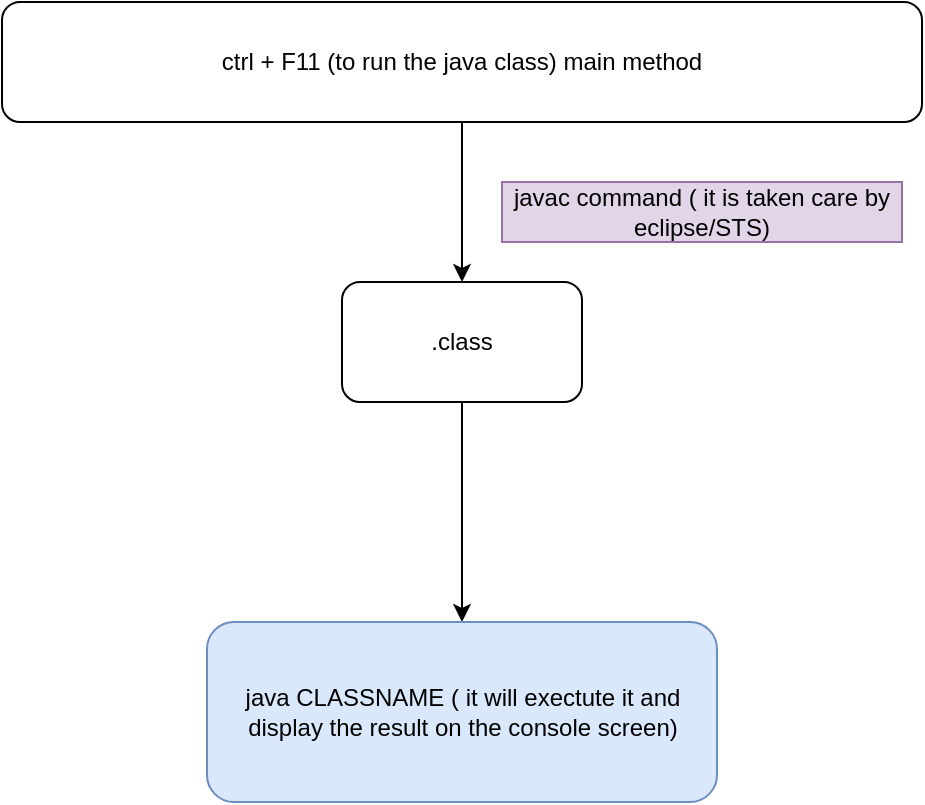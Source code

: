 <mxfile version="15.9.6" type="github" pages="12">
  <diagram id="44bqtlpU4LyTsHwCAsyh" name="basic execution">
    <mxGraphModel dx="1422" dy="786" grid="1" gridSize="10" guides="1" tooltips="1" connect="1" arrows="1" fold="1" page="1" pageScale="1" pageWidth="850" pageHeight="1100" math="0" shadow="0">
      <root>
        <mxCell id="0" />
        <mxCell id="1" parent="0" />
        <mxCell id="U8Bb4aq34TSj757WVQ3O-3" value="" style="edgeStyle=orthogonalEdgeStyle;rounded=0;orthogonalLoop=1;jettySize=auto;html=1;" parent="1" source="U8Bb4aq34TSj757WVQ3O-1" target="U8Bb4aq34TSj757WVQ3O-2" edge="1">
          <mxGeometry relative="1" as="geometry" />
        </mxCell>
        <mxCell id="U8Bb4aq34TSj757WVQ3O-1" value="ctrl + F11 (to run the java class) main method" style="rounded=1;whiteSpace=wrap;html=1;" parent="1" vertex="1">
          <mxGeometry x="140" y="140" width="460" height="60" as="geometry" />
        </mxCell>
        <mxCell id="U8Bb4aq34TSj757WVQ3O-6" value="" style="edgeStyle=orthogonalEdgeStyle;rounded=0;orthogonalLoop=1;jettySize=auto;html=1;" parent="1" source="U8Bb4aq34TSj757WVQ3O-2" target="U8Bb4aq34TSj757WVQ3O-5" edge="1">
          <mxGeometry relative="1" as="geometry" />
        </mxCell>
        <mxCell id="U8Bb4aq34TSj757WVQ3O-2" value=".class" style="whiteSpace=wrap;html=1;rounded=1;" parent="1" vertex="1">
          <mxGeometry x="310" y="280" width="120" height="60" as="geometry" />
        </mxCell>
        <mxCell id="U8Bb4aq34TSj757WVQ3O-4" value="javac command ( it is taken care by eclipse/STS)" style="text;html=1;strokeColor=#9673a6;fillColor=#e1d5e7;align=center;verticalAlign=middle;whiteSpace=wrap;rounded=0;" parent="1" vertex="1">
          <mxGeometry x="390" y="230" width="200" height="30" as="geometry" />
        </mxCell>
        <mxCell id="U8Bb4aq34TSj757WVQ3O-5" value="java CLASSNAME ( it will exectute it and display the result on the console screen)" style="whiteSpace=wrap;html=1;rounded=1;fillColor=#dae8fc;strokeColor=#6c8ebf;" parent="1" vertex="1">
          <mxGeometry x="242.5" y="450" width="255" height="90" as="geometry" />
        </mxCell>
      </root>
    </mxGraphModel>
  </diagram>
  <diagram id="pGjsijaH4lELaAYHweMb" name="layered Architecture">
    <mxGraphModel dx="2272" dy="786" grid="1" gridSize="10" guides="1" tooltips="1" connect="1" arrows="1" fold="1" page="1" pageScale="1" pageWidth="850" pageHeight="1100" math="0" shadow="0">
      <root>
        <mxCell id="wBwKBnnMjtXPXyTRf2XF-0" />
        <mxCell id="wBwKBnnMjtXPXyTRf2XF-1" parent="wBwKBnnMjtXPXyTRf2XF-0" />
        <mxCell id="wBwKBnnMjtXPXyTRf2XF-2" value="Layered Architecture" style="rounded=1;whiteSpace=wrap;html=1;fontSize=25;" parent="wBwKBnnMjtXPXyTRf2XF-1" vertex="1">
          <mxGeometry x="180" y="60" width="540" height="60" as="geometry" />
        </mxCell>
        <mxCell id="wBwKBnnMjtXPXyTRf2XF-5" value="" style="edgeStyle=orthogonalEdgeStyle;rounded=0;orthogonalLoop=1;jettySize=auto;html=1;fontSize=12;" parent="wBwKBnnMjtXPXyTRf2XF-1" source="wBwKBnnMjtXPXyTRf2XF-3" target="wBwKBnnMjtXPXyTRf2XF-4" edge="1">
          <mxGeometry relative="1" as="geometry" />
        </mxCell>
        <mxCell id="wBwKBnnMjtXPXyTRf2XF-3" value="Main method(entry point for ur application)" style="rounded=1;whiteSpace=wrap;html=1;fontSize=12;" parent="wBwKBnnMjtXPXyTRf2XF-1" vertex="1">
          <mxGeometry x="180" y="180" width="540" height="60" as="geometry" />
        </mxCell>
        <mxCell id="wBwKBnnMjtXPXyTRf2XF-7" value="" style="edgeStyle=orthogonalEdgeStyle;rounded=0;orthogonalLoop=1;jettySize=auto;html=1;fontSize=12;" parent="wBwKBnnMjtXPXyTRf2XF-1" source="wBwKBnnMjtXPXyTRf2XF-4" target="wBwKBnnMjtXPXyTRf2XF-6" edge="1">
          <mxGeometry relative="1" as="geometry" />
        </mxCell>
        <mxCell id="wBwKBnnMjtXPXyTRf2XF-13" value="" style="edgeStyle=orthogonalEdgeStyle;rounded=0;orthogonalLoop=1;jettySize=auto;html=1;fontSize=12;" parent="wBwKBnnMjtXPXyTRf2XF-1" source="wBwKBnnMjtXPXyTRf2XF-4" target="wBwKBnnMjtXPXyTRf2XF-12" edge="1">
          <mxGeometry relative="1" as="geometry" />
        </mxCell>
        <mxCell id="wBwKBnnMjtXPXyTRf2XF-15" value="" style="edgeStyle=orthogonalEdgeStyle;rounded=0;orthogonalLoop=1;jettySize=auto;html=1;fontSize=12;" parent="wBwKBnnMjtXPXyTRf2XF-1" source="wBwKBnnMjtXPXyTRf2XF-4" target="wBwKBnnMjtXPXyTRf2XF-14" edge="1">
          <mxGeometry relative="1" as="geometry" />
        </mxCell>
        <mxCell id="wBwKBnnMjtXPXyTRf2XF-4" value="Service" style="whiteSpace=wrap;html=1;rounded=1;" parent="wBwKBnnMjtXPXyTRf2XF-1" vertex="1">
          <mxGeometry x="180" y="320" width="540" height="60" as="geometry" />
        </mxCell>
        <mxCell id="wBwKBnnMjtXPXyTRf2XF-11" style="edgeStyle=orthogonalEdgeStyle;rounded=0;orthogonalLoop=1;jettySize=auto;html=1;entryX=0.5;entryY=0;entryDx=0;entryDy=0;entryPerimeter=0;fontSize=12;" parent="wBwKBnnMjtXPXyTRf2XF-1" source="wBwKBnnMjtXPXyTRf2XF-6" target="wBwKBnnMjtXPXyTRf2XF-10" edge="1">
          <mxGeometry relative="1" as="geometry" />
        </mxCell>
        <mxCell id="wBwKBnnMjtXPXyTRf2XF-17" value="" style="edgeStyle=orthogonalEdgeStyle;rounded=0;orthogonalLoop=1;jettySize=auto;html=1;fontSize=12;" parent="wBwKBnnMjtXPXyTRf2XF-1" source="wBwKBnnMjtXPXyTRf2XF-6" target="wBwKBnnMjtXPXyTRf2XF-16" edge="1">
          <mxGeometry relative="1" as="geometry" />
        </mxCell>
        <mxCell id="wBwKBnnMjtXPXyTRf2XF-6" value="repository" style="whiteSpace=wrap;html=1;rounded=1;" parent="wBwKBnnMjtXPXyTRf2XF-1" vertex="1">
          <mxGeometry x="180" y="460" width="540" height="60" as="geometry" />
        </mxCell>
        <mxCell id="wBwKBnnMjtXPXyTRf2XF-19" value="" style="edgeStyle=orthogonalEdgeStyle;rounded=0;orthogonalLoop=1;jettySize=auto;html=1;fontSize=12;" parent="wBwKBnnMjtXPXyTRf2XF-1" source="wBwKBnnMjtXPXyTRf2XF-10" target="wBwKBnnMjtXPXyTRf2XF-18" edge="1">
          <mxGeometry relative="1" as="geometry" />
        </mxCell>
        <mxCell id="wBwKBnnMjtXPXyTRf2XF-10" value="DB" style="shape=cylinder3;whiteSpace=wrap;html=1;boundedLbl=1;backgroundOutline=1;size=15;fontSize=12;" parent="wBwKBnnMjtXPXyTRf2XF-1" vertex="1">
          <mxGeometry x="420" y="590" width="60" height="80" as="geometry" />
        </mxCell>
        <mxCell id="wBwKBnnMjtXPXyTRf2XF-12" value="it has to connect with multiple applications to validate the data." style="whiteSpace=wrap;html=1;rounded=1;fillColor=#ffe6cc;strokeColor=#d79b00;" parent="wBwKBnnMjtXPXyTRf2XF-1" vertex="1">
          <mxGeometry x="800" y="320" width="190" height="60" as="geometry" />
        </mxCell>
        <mxCell id="wBwKBnnMjtXPXyTRf2XF-14" value="Business Rules for ur application" style="whiteSpace=wrap;html=1;rounded=1;" parent="wBwKBnnMjtXPXyTRf2XF-1" vertex="1">
          <mxGeometry x="-80" y="320" width="120" height="60" as="geometry" />
        </mxCell>
        <mxCell id="wBwKBnnMjtXPXyTRf2XF-16" value="this layer has a code to store/ retrieve the data from the DATABASE." style="whiteSpace=wrap;html=1;rounded=1;fillColor=#d5e8d4;strokeColor=#82b366;" parent="wBwKBnnMjtXPXyTRf2XF-1" vertex="1">
          <mxGeometry x="820" y="460" width="200" height="60" as="geometry" />
        </mxCell>
        <mxCell id="wBwKBnnMjtXPXyTRf2XF-18" value="TO STORE THE DATA" style="whiteSpace=wrap;html=1;" parent="wBwKBnnMjtXPXyTRf2XF-1" vertex="1">
          <mxGeometry x="820" y="600" width="120" height="60" as="geometry" />
        </mxCell>
        <mxCell id="wBwKBnnMjtXPXyTRf2XF-20" value="utils : to have some utilities like connect to db , close connection to db, password encryption/ decryption" style="rounded=1;whiteSpace=wrap;html=1;fontSize=12;" parent="wBwKBnnMjtXPXyTRf2XF-1" vertex="1">
          <mxGeometry x="-170" y="480" width="260" height="60" as="geometry" />
        </mxCell>
        <mxCell id="wBwKBnnMjtXPXyTRf2XF-23" style="edgeStyle=orthogonalEdgeStyle;rounded=0;orthogonalLoop=1;jettySize=auto;html=1;fontSize=12;" parent="wBwKBnnMjtXPXyTRf2XF-1" source="wBwKBnnMjtXPXyTRf2XF-21" target="wBwKBnnMjtXPXyTRf2XF-22" edge="1">
          <mxGeometry relative="1" as="geometry" />
        </mxCell>
        <mxCell id="wBwKBnnMjtXPXyTRf2XF-21" value="to propagate the data from one layer to another layer." style="text;html=1;strokeColor=#b85450;fillColor=#f8cecc;align=center;verticalAlign=middle;whiteSpace=wrap;rounded=0;fontSize=12;" parent="wBwKBnnMjtXPXyTRf2XF-1" vertex="1">
          <mxGeometry x="490" y="260" width="270" height="30" as="geometry" />
        </mxCell>
        <mxCell id="wBwKBnnMjtXPXyTRf2XF-22" value="dto : data transport object (to propagate/transport data from one layer to another layer)" style="rounded=1;whiteSpace=wrap;html=1;fontSize=12;fillColor=#e1d5e7;strokeColor=#9673a6;" parent="wBwKBnnMjtXPXyTRf2XF-1" vertex="1">
          <mxGeometry x="860" y="240" width="250" height="60" as="geometry" />
        </mxCell>
        <mxCell id="wBwKBnnMjtXPXyTRf2XF-26" value="" style="edgeStyle=orthogonalEdgeStyle;rounded=0;orthogonalLoop=1;jettySize=auto;html=1;fontSize=12;" parent="wBwKBnnMjtXPXyTRf2XF-1" source="wBwKBnnMjtXPXyTRf2XF-24" target="wBwKBnnMjtXPXyTRf2XF-25" edge="1">
          <mxGeometry relative="1" as="geometry" />
        </mxCell>
        <mxCell id="wBwKBnnMjtXPXyTRf2XF-28" value="" style="edgeStyle=orthogonalEdgeStyle;rounded=0;orthogonalLoop=1;jettySize=auto;html=1;fontSize=12;" parent="wBwKBnnMjtXPXyTRf2XF-1" source="wBwKBnnMjtXPXyTRf2XF-24" target="wBwKBnnMjtXPXyTRf2XF-27" edge="1">
          <mxGeometry relative="1" as="geometry" />
        </mxCell>
        <mxCell id="wBwKBnnMjtXPXyTRf2XF-30" value="" style="edgeStyle=orthogonalEdgeStyle;rounded=0;orthogonalLoop=1;jettySize=auto;html=1;fontSize=12;" parent="wBwKBnnMjtXPXyTRf2XF-1" source="wBwKBnnMjtXPXyTRf2XF-24" target="wBwKBnnMjtXPXyTRf2XF-29" edge="1">
          <mxGeometry relative="1" as="geometry" />
        </mxCell>
        <mxCell id="wBwKBnnMjtXPXyTRf2XF-24" value="EmployeeManagement Project" style="rounded=1;whiteSpace=wrap;html=1;fontSize=12;" parent="wBwKBnnMjtXPXyTRf2XF-1" vertex="1">
          <mxGeometry x="400" y="810" width="210" height="60" as="geometry" />
        </mxCell>
        <mxCell id="wBwKBnnMjtXPXyTRf2XF-32" value="" style="edgeStyle=orthogonalEdgeStyle;rounded=0;orthogonalLoop=1;jettySize=auto;html=1;fontSize=12;" parent="wBwKBnnMjtXPXyTRf2XF-1" source="wBwKBnnMjtXPXyTRf2XF-25" target="wBwKBnnMjtXPXyTRf2XF-31" edge="1">
          <mxGeometry relative="1" as="geometry" />
        </mxCell>
        <mxCell id="wBwKBnnMjtXPXyTRf2XF-25" value="Employee" style="whiteSpace=wrap;html=1;rounded=1;" parent="wBwKBnnMjtXPXyTRf2XF-1" vertex="1">
          <mxGeometry x="230" y="970" width="120" height="60" as="geometry" />
        </mxCell>
        <mxCell id="wBwKBnnMjtXPXyTRf2XF-27" value="Department" style="whiteSpace=wrap;html=1;rounded=1;" parent="wBwKBnnMjtXPXyTRf2XF-1" vertex="1">
          <mxGeometry x="445" y="970" width="120" height="60" as="geometry" />
        </mxCell>
        <mxCell id="wBwKBnnMjtXPXyTRf2XF-29" value="Location" style="whiteSpace=wrap;html=1;rounded=1;" parent="wBwKBnnMjtXPXyTRf2XF-1" vertex="1">
          <mxGeometry x="680" y="970" width="120" height="60" as="geometry" />
        </mxCell>
        <mxCell id="wBwKBnnMjtXPXyTRf2XF-31" value="1. add the employee details in to the system&lt;br&gt;2. update the empl details&lt;br&gt;3. retrieve the employee/ employees details with various criteria&lt;br&gt;4. delete the employee details" style="whiteSpace=wrap;html=1;rounded=1;fillColor=#f5f5f5;fontColor=#333333;strokeColor=#666666;" parent="wBwKBnnMjtXPXyTRf2XF-1" vertex="1">
          <mxGeometry x="130" y="1110" width="320" height="160" as="geometry" />
        </mxCell>
      </root>
    </mxGraphModel>
  </diagram>
  <diagram id="zGIsWGfHHZyVlhc5PJdv" name="emp layered archi">
    <mxGraphModel dx="2272" dy="729" grid="1" gridSize="10" guides="1" tooltips="1" connect="1" arrows="1" fold="1" page="1" pageScale="1" pageWidth="850" pageHeight="1100" math="0" shadow="0">
      <root>
        <mxCell id="S59G7o2Gz0paoqSSLFve-0" />
        <mxCell id="S59G7o2Gz0paoqSSLFve-1" parent="S59G7o2Gz0paoqSSLFve-0" />
        <mxCell id="S7da7bSzfPxyJit1gOqs-5" value="" style="edgeStyle=orthogonalEdgeStyle;rounded=0;orthogonalLoop=1;jettySize=auto;html=1;fontSize=12;" edge="1" parent="S59G7o2Gz0paoqSSLFve-1" source="S7da7bSzfPxyJit1gOqs-0" target="S7da7bSzfPxyJit1gOqs-1">
          <mxGeometry relative="1" as="geometry" />
        </mxCell>
        <mxCell id="S7da7bSzfPxyJit1gOqs-0" value="Layered Architecture" style="rounded=1;whiteSpace=wrap;html=1;fontSize=25;" vertex="1" parent="S59G7o2Gz0paoqSSLFve-1">
          <mxGeometry x="180" y="60" width="540" height="60" as="geometry" />
        </mxCell>
        <mxCell id="S7da7bSzfPxyJit1gOqs-6" value="" style="edgeStyle=orthogonalEdgeStyle;rounded=0;orthogonalLoop=1;jettySize=auto;html=1;fontSize=12;" edge="1" parent="S59G7o2Gz0paoqSSLFve-1" source="S7da7bSzfPxyJit1gOqs-1" target="S7da7bSzfPxyJit1gOqs-2">
          <mxGeometry relative="1" as="geometry" />
        </mxCell>
        <mxCell id="S7da7bSzfPxyJit1gOqs-1" value="Main method(entry point for ur application)" style="rounded=1;whiteSpace=wrap;html=1;fontSize=12;" vertex="1" parent="S59G7o2Gz0paoqSSLFve-1">
          <mxGeometry x="180" y="180" width="540" height="60" as="geometry" />
        </mxCell>
        <mxCell id="S7da7bSzfPxyJit1gOqs-7" value="" style="edgeStyle=orthogonalEdgeStyle;rounded=0;orthogonalLoop=1;jettySize=auto;html=1;fontSize=12;" edge="1" parent="S59G7o2Gz0paoqSSLFve-1" source="S7da7bSzfPxyJit1gOqs-2" target="S7da7bSzfPxyJit1gOqs-3">
          <mxGeometry relative="1" as="geometry" />
        </mxCell>
        <mxCell id="XuBrwc32Oz9Cc0o0zx1T-1" value="" style="edgeStyle=orthogonalEdgeStyle;rounded=0;orthogonalLoop=1;jettySize=auto;html=1;fontSize=12;" edge="1" parent="S59G7o2Gz0paoqSSLFve-1" source="S7da7bSzfPxyJit1gOqs-2" target="XuBrwc32Oz9Cc0o0zx1T-0">
          <mxGeometry relative="1" as="geometry">
            <Array as="points">
              <mxPoint x="860" y="350" />
              <mxPoint x="860" y="290" />
            </Array>
          </mxGeometry>
        </mxCell>
        <mxCell id="XuBrwc32Oz9Cc0o0zx1T-3" value="" style="edgeStyle=orthogonalEdgeStyle;rounded=0;orthogonalLoop=1;jettySize=auto;html=1;fontSize=12;" edge="1" parent="S59G7o2Gz0paoqSSLFve-1" source="S7da7bSzfPxyJit1gOqs-2" target="XuBrwc32Oz9Cc0o0zx1T-2">
          <mxGeometry relative="1" as="geometry">
            <Array as="points">
              <mxPoint x="860" y="350" />
              <mxPoint x="860" y="440" />
            </Array>
          </mxGeometry>
        </mxCell>
        <mxCell id="S7da7bSzfPxyJit1gOqs-2" value="EmployeeService" style="whiteSpace=wrap;html=1;rounded=1;" vertex="1" parent="S59G7o2Gz0paoqSSLFve-1">
          <mxGeometry x="180" y="320" width="540" height="60" as="geometry" />
        </mxCell>
        <mxCell id="S7da7bSzfPxyJit1gOqs-8" value="" style="edgeStyle=orthogonalEdgeStyle;rounded=0;orthogonalLoop=1;jettySize=auto;html=1;fontSize=12;" edge="1" parent="S59G7o2Gz0paoqSSLFve-1" source="S7da7bSzfPxyJit1gOqs-3" target="S7da7bSzfPxyJit1gOqs-4">
          <mxGeometry relative="1" as="geometry" />
        </mxCell>
        <mxCell id="3exO_2V48oAmcC_ycoTt-1" value="" style="edgeStyle=orthogonalEdgeStyle;rounded=0;orthogonalLoop=1;jettySize=auto;html=1;fontSize=12;" edge="1" parent="S59G7o2Gz0paoqSSLFve-1" source="S7da7bSzfPxyJit1gOqs-3" target="3exO_2V48oAmcC_ycoTt-0">
          <mxGeometry relative="1" as="geometry" />
        </mxCell>
        <mxCell id="3exO_2V48oAmcC_ycoTt-3" value="" style="edgeStyle=orthogonalEdgeStyle;rounded=0;orthogonalLoop=1;jettySize=auto;html=1;fontSize=12;" edge="1" parent="S59G7o2Gz0paoqSSLFve-1" source="S7da7bSzfPxyJit1gOqs-3" target="3exO_2V48oAmcC_ycoTt-2">
          <mxGeometry relative="1" as="geometry" />
        </mxCell>
        <mxCell id="S7da7bSzfPxyJit1gOqs-3" value="EmployeeRepository" style="whiteSpace=wrap;html=1;rounded=1;" vertex="1" parent="S59G7o2Gz0paoqSSLFve-1">
          <mxGeometry x="180" y="460" width="540" height="60" as="geometry" />
        </mxCell>
        <mxCell id="S7da7bSzfPxyJit1gOqs-4" value="Collection" style="shape=cylinder3;whiteSpace=wrap;html=1;boundedLbl=1;backgroundOutline=1;size=15;fontSize=12;" vertex="1" parent="S59G7o2Gz0paoqSSLFve-1">
          <mxGeometry x="420" y="590" width="60" height="80" as="geometry" />
        </mxCell>
        <mxCell id="XuBrwc32Oz9Cc0o0zx1T-0" value="vendors to manage them." style="whiteSpace=wrap;html=1;rounded=1;" vertex="1" parent="S59G7o2Gz0paoqSSLFve-1">
          <mxGeometry x="1010" y="260" width="120" height="60" as="geometry" />
        </mxCell>
        <mxCell id="XuBrwc32Oz9Cc0o0zx1T-2" value="" style="whiteSpace=wrap;html=1;rounded=1;" vertex="1" parent="S59G7o2Gz0paoqSSLFve-1">
          <mxGeometry x="1010" y="410" width="120" height="60" as="geometry" />
        </mxCell>
        <mxCell id="XuBrwc32Oz9Cc0o0zx1T-4" value="interface : contract : whenever we need the contract , we will inject the contracts. how by implementing interface" style="rounded=1;whiteSpace=wrap;html=1;fontSize=15;fillColor=#f8cecc;strokeColor=#b85450;fontStyle=1" vertex="1" parent="S59G7o2Gz0paoqSSLFve-1">
          <mxGeometry x="390" y="780" width="300" height="140" as="geometry" />
        </mxCell>
        <mxCell id="3exO_2V48oAmcC_ycoTt-0" value="ORacle" style="whiteSpace=wrap;html=1;rounded=1;" vertex="1" parent="S59G7o2Gz0paoqSSLFve-1">
          <mxGeometry x="1010" y="510" width="120" height="60" as="geometry" />
        </mxCell>
        <mxCell id="3exO_2V48oAmcC_ycoTt-2" value="mysql" style="whiteSpace=wrap;html=1;rounded=1;" vertex="1" parent="S59G7o2Gz0paoqSSLFve-1">
          <mxGeometry x="900" y="720" width="120" height="60" as="geometry" />
        </mxCell>
        <mxCell id="3exO_2V48oAmcC_ycoTt-4" value="EmployeeRepository employeeRepository = new EmployeeRepositoryMySQLImpl();" style="rounded=1;whiteSpace=wrap;html=1;fontSize=12;fillColor=#ffe6cc;strokeColor=#d79b00;" vertex="1" parent="S59G7o2Gz0paoqSSLFve-1">
          <mxGeometry x="800" y="810" width="440" height="60" as="geometry" />
        </mxCell>
        <mxCell id="3exO_2V48oAmcC_ycoTt-7" value="" style="edgeStyle=orthogonalEdgeStyle;rounded=0;orthogonalLoop=1;jettySize=auto;html=1;fontSize=12;" edge="1" parent="S59G7o2Gz0paoqSSLFve-1" source="3exO_2V48oAmcC_ycoTt-5" target="3exO_2V48oAmcC_ycoTt-6">
          <mxGeometry relative="1" as="geometry" />
        </mxCell>
        <mxCell id="3exO_2V48oAmcC_ycoTt-9" value="" style="edgeStyle=orthogonalEdgeStyle;rounded=0;orthogonalLoop=1;jettySize=auto;html=1;fontSize=12;" edge="1" parent="S59G7o2Gz0paoqSSLFve-1" source="3exO_2V48oAmcC_ycoTt-5" target="3exO_2V48oAmcC_ycoTt-8">
          <mxGeometry relative="1" as="geometry" />
        </mxCell>
        <mxCell id="3exO_2V48oAmcC_ycoTt-5" value="Singleton Object" style="rounded=1;whiteSpace=wrap;html=1;fontSize=12;" vertex="1" parent="S59G7o2Gz0paoqSSLFve-1">
          <mxGeometry x="230" y="1000" width="200" height="60" as="geometry" />
        </mxCell>
        <mxCell id="3exO_2V48oAmcC_ycoTt-6" value="there will be only one object through out the application." style="whiteSpace=wrap;html=1;rounded=1;" vertex="1" parent="S59G7o2Gz0paoqSSLFve-1">
          <mxGeometry x="550" y="1000" width="240" height="60" as="geometry" />
        </mxCell>
        <mxCell id="3exO_2V48oAmcC_ycoTt-11" value="" style="edgeStyle=orthogonalEdgeStyle;rounded=0;orthogonalLoop=1;jettySize=auto;html=1;fontSize=12;" edge="1" parent="S59G7o2Gz0paoqSSLFve-1" source="3exO_2V48oAmcC_ycoTt-8" target="3exO_2V48oAmcC_ycoTt-10">
          <mxGeometry relative="1" as="geometry" />
        </mxCell>
        <mxCell id="3exO_2V48oAmcC_ycoTt-13" value="" style="edgeStyle=orthogonalEdgeStyle;rounded=0;orthogonalLoop=1;jettySize=auto;html=1;fontSize=12;" edge="1" parent="S59G7o2Gz0paoqSSLFve-1" source="3exO_2V48oAmcC_ycoTt-8" target="3exO_2V48oAmcC_ycoTt-12">
          <mxGeometry relative="1" as="geometry" />
        </mxCell>
        <mxCell id="3exO_2V48oAmcC_ycoTt-8" value="SingletonDesign pattern" style="whiteSpace=wrap;html=1;rounded=1;" vertex="1" parent="S59G7o2Gz0paoqSSLFve-1">
          <mxGeometry x="270" y="1140" width="120" height="60" as="geometry" />
        </mxCell>
        <mxCell id="3exO_2V48oAmcC_ycoTt-10" value="it will allow you to create only one object" style="whiteSpace=wrap;html=1;rounded=1;" vertex="1" parent="S59G7o2Gz0paoqSSLFve-1">
          <mxGeometry x="470" y="1140" width="290" height="60" as="geometry" />
        </mxCell>
        <mxCell id="3exO_2V48oAmcC_ycoTt-12" value="1. we should have a method called getInstance() which will return the singleton object &amp;amp; it should be a static method.&lt;br&gt;2. can we declare a private constructor? yes : in sinlgleton DP.&lt;br&gt;3. can we create the static ref ? yes ===&amp;gt; only one.;" style="whiteSpace=wrap;html=1;rounded=1;" vertex="1" parent="S59G7o2Gz0paoqSSLFve-1">
          <mxGeometry x="160" y="1280" width="340" height="210" as="geometry" />
        </mxCell>
        <mxCell id="3exO_2V48oAmcC_ycoTt-16" value="" style="edgeStyle=orthogonalEdgeStyle;rounded=0;orthogonalLoop=1;jettySize=auto;html=1;fontSize=12;" edge="1" parent="S59G7o2Gz0paoqSSLFve-1" source="3exO_2V48oAmcC_ycoTt-14" target="3exO_2V48oAmcC_ycoTt-15">
          <mxGeometry relative="1" as="geometry" />
        </mxCell>
        <mxCell id="3exO_2V48oAmcC_ycoTt-18" value="" style="edgeStyle=orthogonalEdgeStyle;rounded=0;orthogonalLoop=1;jettySize=auto;html=1;fontSize=12;" edge="1" parent="S59G7o2Gz0paoqSSLFve-1" source="3exO_2V48oAmcC_ycoTt-14" target="3exO_2V48oAmcC_ycoTt-17">
          <mxGeometry relative="1" as="geometry" />
        </mxCell>
        <mxCell id="3exO_2V48oAmcC_ycoTt-20" value="" style="edgeStyle=orthogonalEdgeStyle;rounded=0;orthogonalLoop=1;jettySize=auto;html=1;fontSize=12;" edge="1" parent="S59G7o2Gz0paoqSSLFve-1" source="3exO_2V48oAmcC_ycoTt-14" target="3exO_2V48oAmcC_ycoTt-19">
          <mxGeometry relative="1" as="geometry" />
        </mxCell>
        <mxCell id="3exO_2V48oAmcC_ycoTt-22" value="" style="edgeStyle=orthogonalEdgeStyle;rounded=0;orthogonalLoop=1;jettySize=auto;html=1;fontSize=12;" edge="1" parent="S59G7o2Gz0paoqSSLFve-1" source="3exO_2V48oAmcC_ycoTt-14" target="3exO_2V48oAmcC_ycoTt-21">
          <mxGeometry relative="1" as="geometry" />
        </mxCell>
        <mxCell id="3exO_2V48oAmcC_ycoTt-24" value="" style="edgeStyle=orthogonalEdgeStyle;rounded=0;orthogonalLoop=1;jettySize=auto;html=1;fontSize=12;" edge="1" parent="S59G7o2Gz0paoqSSLFve-1" source="3exO_2V48oAmcC_ycoTt-14" target="3exO_2V48oAmcC_ycoTt-23">
          <mxGeometry relative="1" as="geometry" />
        </mxCell>
        <mxCell id="3exO_2V48oAmcC_ycoTt-14" value="Superheros" style="rounded=1;whiteSpace=wrap;html=1;fontSize=12;" vertex="1" parent="S59G7o2Gz0paoqSSLFve-1">
          <mxGeometry x="420" y="1690" width="120" height="60" as="geometry" />
        </mxCell>
        <mxCell id="3exO_2V48oAmcC_ycoTt-15" value="Ironman" style="whiteSpace=wrap;html=1;rounded=1;" vertex="1" parent="S59G7o2Gz0paoqSSLFve-1">
          <mxGeometry x="420" y="1830" width="120" height="60" as="geometry" />
        </mxCell>
        <mxCell id="3exO_2V48oAmcC_ycoTt-17" value="superman" style="whiteSpace=wrap;html=1;rounded=1;" vertex="1" parent="S59G7o2Gz0paoqSSLFve-1">
          <mxGeometry x="190" y="1830" width="120" height="60" as="geometry" />
        </mxCell>
        <mxCell id="3exO_2V48oAmcC_ycoTt-19" value="Batman" style="whiteSpace=wrap;html=1;rounded=1;" vertex="1" parent="S59G7o2Gz0paoqSSLFve-1">
          <mxGeometry x="650" y="1830" width="120" height="60" as="geometry" />
        </mxCell>
        <mxCell id="3exO_2V48oAmcC_ycoTt-21" value="Shaktiman" style="whiteSpace=wrap;html=1;rounded=1;" vertex="1" parent="S59G7o2Gz0paoqSSLFve-1">
          <mxGeometry x="920" y="1830" width="120" height="60" as="geometry" />
        </mxCell>
        <mxCell id="3exO_2V48oAmcC_ycoTt-23" value="spiderman" style="whiteSpace=wrap;html=1;rounded=1;" vertex="1" parent="S59G7o2Gz0paoqSSLFve-1">
          <mxGeometry x="1130" y="1830" width="120" height="60" as="geometry" />
        </mxCell>
        <mxCell id="3exO_2V48oAmcC_ycoTt-26" style="edgeStyle=orthogonalEdgeStyle;rounded=0;orthogonalLoop=1;jettySize=auto;html=1;fontSize=12;" edge="1" parent="S59G7o2Gz0paoqSSLFve-1" source="3exO_2V48oAmcC_ycoTt-25" target="3exO_2V48oAmcC_ycoTt-17">
          <mxGeometry relative="1" as="geometry" />
        </mxCell>
        <mxCell id="3exO_2V48oAmcC_ycoTt-27" style="edgeStyle=orthogonalEdgeStyle;rounded=0;orthogonalLoop=1;jettySize=auto;html=1;entryX=0.575;entryY=1;entryDx=0;entryDy=0;entryPerimeter=0;fontSize=12;" edge="1" parent="S59G7o2Gz0paoqSSLFve-1" source="3exO_2V48oAmcC_ycoTt-25" target="3exO_2V48oAmcC_ycoTt-15">
          <mxGeometry relative="1" as="geometry" />
        </mxCell>
        <mxCell id="3exO_2V48oAmcC_ycoTt-28" style="edgeStyle=orthogonalEdgeStyle;rounded=0;orthogonalLoop=1;jettySize=auto;html=1;entryX=0.583;entryY=1;entryDx=0;entryDy=0;entryPerimeter=0;fontSize=12;" edge="1" parent="S59G7o2Gz0paoqSSLFve-1" source="3exO_2V48oAmcC_ycoTt-25" target="3exO_2V48oAmcC_ycoTt-21">
          <mxGeometry relative="1" as="geometry" />
        </mxCell>
        <mxCell id="3exO_2V48oAmcC_ycoTt-32" style="edgeStyle=orthogonalEdgeStyle;rounded=0;orthogonalLoop=1;jettySize=auto;html=1;entryX=1;entryY=0.75;entryDx=0;entryDy=0;fontSize=12;" edge="1" parent="S59G7o2Gz0paoqSSLFve-1" source="3exO_2V48oAmcC_ycoTt-25" target="3exO_2V48oAmcC_ycoTt-30">
          <mxGeometry relative="1" as="geometry" />
        </mxCell>
        <mxCell id="3exO_2V48oAmcC_ycoTt-25" value="Flyable" style="rounded=1;whiteSpace=wrap;html=1;fontSize=12;" vertex="1" parent="S59G7o2Gz0paoqSSLFve-1">
          <mxGeometry x="620" y="2000" width="120" height="60" as="geometry" />
        </mxCell>
        <mxCell id="3exO_2V48oAmcC_ycoTt-31" value="" style="edgeStyle=orthogonalEdgeStyle;rounded=0;orthogonalLoop=1;jettySize=auto;html=1;fontSize=12;" edge="1" parent="S59G7o2Gz0paoqSSLFve-1" source="3exO_2V48oAmcC_ycoTt-29" target="3exO_2V48oAmcC_ycoTt-30">
          <mxGeometry relative="1" as="geometry" />
        </mxCell>
        <mxCell id="3exO_2V48oAmcC_ycoTt-29" value="" style="rounded=1;whiteSpace=wrap;html=1;fontSize=12;" vertex="1" parent="S59G7o2Gz0paoqSSLFve-1">
          <mxGeometry x="240" y="2140" width="120" height="60" as="geometry" />
        </mxCell>
        <mxCell id="3exO_2V48oAmcC_ycoTt-30" value="plane" style="whiteSpace=wrap;html=1;rounded=1;" vertex="1" parent="S59G7o2Gz0paoqSSLFve-1">
          <mxGeometry x="440" y="2140" width="120" height="60" as="geometry" />
        </mxCell>
        <mxCell id="3exO_2V48oAmcC_ycoTt-36" value="" style="edgeStyle=orthogonalEdgeStyle;rounded=0;orthogonalLoop=1;jettySize=auto;html=1;fontSize=15;" edge="1" parent="S59G7o2Gz0paoqSSLFve-1" source="3exO_2V48oAmcC_ycoTt-33" target="3exO_2V48oAmcC_ycoTt-35">
          <mxGeometry relative="1" as="geometry" />
        </mxCell>
        <mxCell id="3exO_2V48oAmcC_ycoTt-33" value="collection&lt;br&gt;jdbc&lt;br&gt;" style="rounded=1;whiteSpace=wrap;html=1;fontSize=15;" vertex="1" parent="S59G7o2Gz0paoqSSLFve-1">
          <mxGeometry x="-90" y="370" width="120" height="160" as="geometry" />
        </mxCell>
        <mxCell id="3exO_2V48oAmcC_ycoTt-34" value="java 8" style="rounded=1;whiteSpace=wrap;html=1;fontSize=15;" vertex="1" parent="S59G7o2Gz0paoqSSLFve-1">
          <mxGeometry x="-100" y="560" width="120" height="60" as="geometry" />
        </mxCell>
        <mxCell id="3exO_2V48oAmcC_ycoTt-35" value="holding the data" style="whiteSpace=wrap;html=1;fontSize=15;rounded=1;" vertex="1" parent="S59G7o2Gz0paoqSSLFve-1">
          <mxGeometry x="-80" y="180" width="120" height="60" as="geometry" />
        </mxCell>
      </root>
    </mxGraphModel>
  </diagram>
  <diagram id="MRGyFp1-eNRWCS2wmSUA" name="Collections">
    <mxGraphModel dx="3362" dy="729" grid="1" gridSize="10" guides="1" tooltips="1" connect="1" arrows="1" fold="1" page="1" pageScale="1" pageWidth="850" pageHeight="1100" math="0" shadow="0">
      <root>
        <mxCell id="Y5smJsopAH0a19ojau_4-0" />
        <mxCell id="Y5smJsopAH0a19ojau_4-1" parent="Y5smJsopAH0a19ojau_4-0" />
        <mxCell id="Y5smJsopAH0a19ojau_4-4" value="" style="edgeStyle=orthogonalEdgeStyle;rounded=0;orthogonalLoop=1;jettySize=auto;html=1;fontSize=15;" parent="Y5smJsopAH0a19ojau_4-1" source="Y5smJsopAH0a19ojau_4-2" target="Y5smJsopAH0a19ojau_4-3" edge="1">
          <mxGeometry relative="1" as="geometry" />
        </mxCell>
        <mxCell id="Y5smJsopAH0a19ojau_4-6" value="" style="edgeStyle=orthogonalEdgeStyle;rounded=0;orthogonalLoop=1;jettySize=auto;html=1;fontSize=15;" parent="Y5smJsopAH0a19ojau_4-1" source="Y5smJsopAH0a19ojau_4-2" target="Y5smJsopAH0a19ojau_4-5" edge="1">
          <mxGeometry relative="1" as="geometry" />
        </mxCell>
        <mxCell id="Y5smJsopAH0a19ojau_4-2" value="Collection" style="rounded=1;whiteSpace=wrap;html=1;fontSize=15;" parent="Y5smJsopAH0a19ojau_4-1" vertex="1">
          <mxGeometry x="270" y="130" width="120" height="60" as="geometry" />
        </mxCell>
        <mxCell id="Y5smJsopAH0a19ojau_4-8" value="" style="edgeStyle=orthogonalEdgeStyle;rounded=0;orthogonalLoop=1;jettySize=auto;html=1;fontSize=15;" parent="Y5smJsopAH0a19ojau_4-1" source="Y5smJsopAH0a19ojau_4-3" target="Y5smJsopAH0a19ojau_4-7" edge="1">
          <mxGeometry relative="1" as="geometry" />
        </mxCell>
        <mxCell id="Y5smJsopAH0a19ojau_4-10" value="" style="edgeStyle=orthogonalEdgeStyle;rounded=0;orthogonalLoop=1;jettySize=auto;html=1;fontSize=15;" parent="Y5smJsopAH0a19ojau_4-1" source="Y5smJsopAH0a19ojau_4-3" target="Y5smJsopAH0a19ojau_4-9" edge="1">
          <mxGeometry relative="1" as="geometry" />
        </mxCell>
        <mxCell id="Y5smJsopAH0a19ojau_4-12" value="" style="edgeStyle=orthogonalEdgeStyle;rounded=0;orthogonalLoop=1;jettySize=auto;html=1;fontSize=15;" parent="Y5smJsopAH0a19ojau_4-1" source="Y5smJsopAH0a19ojau_4-3" target="Y5smJsopAH0a19ojau_4-11" edge="1">
          <mxGeometry relative="1" as="geometry" />
        </mxCell>
        <mxCell id="Y5smJsopAH0a19ojau_4-3" value="One Dim" style="whiteSpace=wrap;html=1;fontSize=15;rounded=1;fillColor=#ffe6cc;strokeColor=#d79b00;" parent="Y5smJsopAH0a19ojau_4-1" vertex="1">
          <mxGeometry x="130" y="260" width="120" height="60" as="geometry" />
        </mxCell>
        <mxCell id="Y5smJsopAH0a19ojau_4-14" value="" style="edgeStyle=orthogonalEdgeStyle;rounded=0;orthogonalLoop=1;jettySize=auto;html=1;fontSize=15;" parent="Y5smJsopAH0a19ojau_4-1" source="Y5smJsopAH0a19ojau_4-5" target="Y5smJsopAH0a19ojau_4-13" edge="1">
          <mxGeometry relative="1" as="geometry" />
        </mxCell>
        <mxCell id="Y5smJsopAH0a19ojau_4-16" value="" style="edgeStyle=orthogonalEdgeStyle;rounded=0;orthogonalLoop=1;jettySize=auto;html=1;fontSize=15;" parent="Y5smJsopAH0a19ojau_4-1" source="Y5smJsopAH0a19ojau_4-5" target="Y5smJsopAH0a19ojau_4-15" edge="1">
          <mxGeometry relative="1" as="geometry" />
        </mxCell>
        <mxCell id="Y5smJsopAH0a19ojau_4-5" value="Two Dim" style="whiteSpace=wrap;html=1;fontSize=15;rounded=1;fillColor=#dae8fc;strokeColor=#6c8ebf;" parent="Y5smJsopAH0a19ojau_4-1" vertex="1">
          <mxGeometry x="460" y="260" width="120" height="60" as="geometry" />
        </mxCell>
        <mxCell id="Y5smJsopAH0a19ojau_4-21" value="" style="edgeStyle=orthogonalEdgeStyle;rounded=0;orthogonalLoop=1;jettySize=auto;html=1;fontSize=15;" parent="Y5smJsopAH0a19ojau_4-1" source="Y5smJsopAH0a19ojau_4-7" target="Y5smJsopAH0a19ojau_4-20" edge="1">
          <mxGeometry relative="1" as="geometry" />
        </mxCell>
        <mxCell id="Y5smJsopAH0a19ojau_4-28" value="" style="edgeStyle=orthogonalEdgeStyle;rounded=0;orthogonalLoop=1;jettySize=auto;html=1;fontSize=15;" parent="Y5smJsopAH0a19ojau_4-1" source="Y5smJsopAH0a19ojau_4-7" target="Y5smJsopAH0a19ojau_4-27" edge="1">
          <mxGeometry relative="1" as="geometry" />
        </mxCell>
        <mxCell id="Y5smJsopAH0a19ojau_4-30" value="" style="edgeStyle=orthogonalEdgeStyle;rounded=0;orthogonalLoop=1;jettySize=auto;html=1;fontSize=15;" parent="Y5smJsopAH0a19ojau_4-1" source="Y5smJsopAH0a19ojau_4-7" target="Y5smJsopAH0a19ojau_4-29" edge="1">
          <mxGeometry relative="1" as="geometry" />
        </mxCell>
        <mxCell id="Y5smJsopAH0a19ojau_4-7" value="List" style="whiteSpace=wrap;html=1;fontSize=15;rounded=1;fillColor=#ffe6cc;strokeColor=#d79b00;" parent="Y5smJsopAH0a19ojau_4-1" vertex="1">
          <mxGeometry x="-20" y="400" width="120" height="60" as="geometry" />
        </mxCell>
        <mxCell id="Y5smJsopAH0a19ojau_4-23" value="" style="edgeStyle=orthogonalEdgeStyle;rounded=0;orthogonalLoop=1;jettySize=auto;html=1;fontSize=15;" parent="Y5smJsopAH0a19ojau_4-1" source="Y5smJsopAH0a19ojau_4-9" target="Y5smJsopAH0a19ojau_4-22" edge="1">
          <mxGeometry relative="1" as="geometry" />
        </mxCell>
        <mxCell id="Y5smJsopAH0a19ojau_4-9" value="Set" style="whiteSpace=wrap;html=1;fontSize=15;rounded=1;fillColor=#ffe6cc;strokeColor=#d79b00;" parent="Y5smJsopAH0a19ojau_4-1" vertex="1">
          <mxGeometry x="130" y="400" width="120" height="60" as="geometry" />
        </mxCell>
        <mxCell id="Y5smJsopAH0a19ojau_4-25" value="" style="edgeStyle=orthogonalEdgeStyle;rounded=0;orthogonalLoop=1;jettySize=auto;html=1;fontSize=15;" parent="Y5smJsopAH0a19ojau_4-1" source="Y5smJsopAH0a19ojau_4-11" target="Y5smJsopAH0a19ojau_4-24" edge="1">
          <mxGeometry relative="1" as="geometry" />
        </mxCell>
        <mxCell id="Y5smJsopAH0a19ojau_4-11" value="queue" style="whiteSpace=wrap;html=1;fontSize=15;rounded=1;fillColor=#ffe6cc;strokeColor=#d79b00;" parent="Y5smJsopAH0a19ojau_4-1" vertex="1">
          <mxGeometry x="305" y="400" width="120" height="60" as="geometry" />
        </mxCell>
        <mxCell id="Y5smJsopAH0a19ojau_4-26" style="edgeStyle=orthogonalEdgeStyle;rounded=0;orthogonalLoop=1;jettySize=auto;html=1;entryX=0.692;entryY=1.05;entryDx=0;entryDy=0;entryPerimeter=0;fontSize=15;" parent="Y5smJsopAH0a19ojau_4-1" source="Y5smJsopAH0a19ojau_4-13" target="Y5smJsopAH0a19ojau_4-15" edge="1">
          <mxGeometry relative="1" as="geometry" />
        </mxCell>
        <mxCell id="Y5smJsopAH0a19ojau_4-13" value="Map" style="whiteSpace=wrap;html=1;fontSize=15;rounded=1;fillColor=#dae8fc;strokeColor=#6c8ebf;" parent="Y5smJsopAH0a19ojau_4-1" vertex="1">
          <mxGeometry x="460" y="400" width="120" height="60" as="geometry" />
        </mxCell>
        <mxCell id="Y5smJsopAH0a19ojau_4-15" value="K, V pair" style="whiteSpace=wrap;html=1;fontSize=15;fillColor=#dae8fc;strokeColor=#6c8ebf;rounded=1;" parent="Y5smJsopAH0a19ojau_4-1" vertex="1">
          <mxGeometry x="660" y="260" width="120" height="60" as="geometry" />
        </mxCell>
        <mxCell id="Y5smJsopAH0a19ojau_4-19" value="" style="edgeStyle=orthogonalEdgeStyle;rounded=0;orthogonalLoop=1;jettySize=auto;html=1;fontSize=15;" parent="Y5smJsopAH0a19ojau_4-1" source="Y5smJsopAH0a19ojau_4-17" target="Y5smJsopAH0a19ojau_4-18" edge="1">
          <mxGeometry relative="1" as="geometry" />
        </mxCell>
        <mxCell id="Y5smJsopAH0a19ojau_4-17" value="What is Collection?" style="rounded=1;whiteSpace=wrap;html=1;fontSize=15;" parent="Y5smJsopAH0a19ojau_4-1" vertex="1">
          <mxGeometry x="-230" y="120" width="220" height="60" as="geometry" />
        </mxCell>
        <mxCell id="Y5smJsopAH0a19ojau_4-18" value="it is an object which is capable to hold group of objects" style="whiteSpace=wrap;html=1;fontSize=15;rounded=1;" parent="Y5smJsopAH0a19ojau_4-1" vertex="1">
          <mxGeometry x="-180" y="260" width="120" height="130" as="geometry" />
        </mxCell>
        <mxCell id="Y5smJsopAH0a19ojau_4-20" value="allow duplicates" style="whiteSpace=wrap;html=1;fontSize=15;fillColor=#ffe6cc;strokeColor=#d79b00;rounded=1;" parent="Y5smJsopAH0a19ojau_4-1" vertex="1">
          <mxGeometry x="-20" y="540" width="120" height="60" as="geometry" />
        </mxCell>
        <mxCell id="CoClu1UWKOebCPc0C3EN-7" value="" style="edgeStyle=orthogonalEdgeStyle;rounded=0;orthogonalLoop=1;jettySize=auto;html=1;fontSize=15;" parent="Y5smJsopAH0a19ojau_4-1" source="Y5smJsopAH0a19ojau_4-22" target="CoClu1UWKOebCPc0C3EN-6" edge="1">
          <mxGeometry relative="1" as="geometry" />
        </mxCell>
        <mxCell id="CoClu1UWKOebCPc0C3EN-11" value="" style="edgeStyle=orthogonalEdgeStyle;rounded=0;orthogonalLoop=1;jettySize=auto;html=1;fontSize=15;" parent="Y5smJsopAH0a19ojau_4-1" source="Y5smJsopAH0a19ojau_4-22" target="CoClu1UWKOebCPc0C3EN-10" edge="1">
          <mxGeometry relative="1" as="geometry" />
        </mxCell>
        <mxCell id="Y5smJsopAH0a19ojau_4-22" value="uniqueness" style="whiteSpace=wrap;html=1;fontSize=15;fillColor=#ffe6cc;strokeColor=#d79b00;rounded=1;" parent="Y5smJsopAH0a19ojau_4-1" vertex="1">
          <mxGeometry x="130" y="540" width="120" height="60" as="geometry" />
        </mxCell>
        <mxCell id="Y5smJsopAH0a19ojau_4-24" value="will follow FIFO" style="whiteSpace=wrap;html=1;fontSize=15;fillColor=#ffe6cc;strokeColor=#d79b00;rounded=1;" parent="Y5smJsopAH0a19ojau_4-1" vertex="1">
          <mxGeometry x="390" y="530" width="120" height="60" as="geometry" />
        </mxCell>
        <mxCell id="Y5smJsopAH0a19ojau_4-32" value="" style="edgeStyle=orthogonalEdgeStyle;rounded=0;orthogonalLoop=1;jettySize=auto;html=1;fontSize=15;" parent="Y5smJsopAH0a19ojau_4-1" source="Y5smJsopAH0a19ojau_4-27" target="Y5smJsopAH0a19ojau_4-31" edge="1">
          <mxGeometry relative="1" as="geometry" />
        </mxCell>
        <mxCell id="Y5smJsopAH0a19ojau_4-27" value="arrayList" style="whiteSpace=wrap;html=1;fontSize=15;fillColor=#ffe6cc;strokeColor=#d79b00;rounded=1;" parent="Y5smJsopAH0a19ojau_4-1" vertex="1">
          <mxGeometry x="-460" y="620" width="120" height="60" as="geometry" />
        </mxCell>
        <mxCell id="Y5smJsopAH0a19ojau_4-34" value="" style="edgeStyle=orthogonalEdgeStyle;rounded=0;orthogonalLoop=1;jettySize=auto;html=1;fontSize=15;" parent="Y5smJsopAH0a19ojau_4-1" source="Y5smJsopAH0a19ojau_4-29" target="Y5smJsopAH0a19ojau_4-33" edge="1">
          <mxGeometry relative="1" as="geometry" />
        </mxCell>
        <mxCell id="Y5smJsopAH0a19ojau_4-29" value="LinkedList" style="whiteSpace=wrap;html=1;fontSize=15;fillColor=#ffe6cc;strokeColor=#d79b00;rounded=1;" parent="Y5smJsopAH0a19ojau_4-1" vertex="1">
          <mxGeometry x="-270" y="620" width="120" height="60" as="geometry" />
        </mxCell>
        <mxCell id="CoClu1UWKOebCPc0C3EN-3" value="" style="edgeStyle=orthogonalEdgeStyle;rounded=0;orthogonalLoop=1;jettySize=auto;html=1;fontSize=15;" parent="Y5smJsopAH0a19ojau_4-1" source="Y5smJsopAH0a19ojau_4-31" target="CoClu1UWKOebCPc0C3EN-2" edge="1">
          <mxGeometry relative="1" as="geometry" />
        </mxCell>
        <mxCell id="Y5smJsopAH0a19ojau_4-31" value="array" style="whiteSpace=wrap;html=1;fontSize=15;fillColor=#ffe6cc;strokeColor=#d79b00;rounded=1;" parent="Y5smJsopAH0a19ojau_4-1" vertex="1">
          <mxGeometry x="-460" y="760" width="120" height="60" as="geometry" />
        </mxCell>
        <mxCell id="CoClu1UWKOebCPc0C3EN-5" value="" style="edgeStyle=orthogonalEdgeStyle;rounded=0;orthogonalLoop=1;jettySize=auto;html=1;fontSize=15;" parent="Y5smJsopAH0a19ojau_4-1" source="Y5smJsopAH0a19ojau_4-33" target="CoClu1UWKOebCPc0C3EN-4" edge="1">
          <mxGeometry relative="1" as="geometry" />
        </mxCell>
        <mxCell id="Y5smJsopAH0a19ojau_4-33" value="it will follow the doubly linkedlist implementation" style="whiteSpace=wrap;html=1;fontSize=15;fillColor=#ffe6cc;strokeColor=#d79b00;rounded=1;" parent="Y5smJsopAH0a19ojau_4-1" vertex="1">
          <mxGeometry x="-270" y="760" width="120" height="60" as="geometry" />
        </mxCell>
        <mxCell id="Y5smJsopAH0a19ojau_4-37" value="" style="edgeStyle=orthogonalEdgeStyle;rounded=0;orthogonalLoop=1;jettySize=auto;html=1;fontSize=15;" parent="Y5smJsopAH0a19ojau_4-1" source="Y5smJsopAH0a19ojau_4-35" target="Y5smJsopAH0a19ojau_4-36" edge="1">
          <mxGeometry relative="1" as="geometry" />
        </mxCell>
        <mxCell id="Y5smJsopAH0a19ojau_4-35" value="Collection" style="rounded=1;whiteSpace=wrap;html=1;fontSize=15;fillColor=#e1d5e7;strokeColor=#9673a6;" parent="Y5smJsopAH0a19ojau_4-1" vertex="1">
          <mxGeometry x="-940" y="460" width="120" height="60" as="geometry" />
        </mxCell>
        <mxCell id="Y5smJsopAH0a19ojau_4-39" value="" style="edgeStyle=orthogonalEdgeStyle;rounded=0;orthogonalLoop=1;jettySize=auto;html=1;fontSize=15;" parent="Y5smJsopAH0a19ojau_4-1" source="Y5smJsopAH0a19ojau_4-36" target="Y5smJsopAH0a19ojau_4-38" edge="1">
          <mxGeometry relative="1" as="geometry" />
        </mxCell>
        <mxCell id="Y5smJsopAH0a19ojau_4-36" value="List" style="whiteSpace=wrap;html=1;fontSize=15;rounded=1;fillColor=#e1d5e7;strokeColor=#9673a6;" parent="Y5smJsopAH0a19ojau_4-1" vertex="1">
          <mxGeometry x="-940" y="600" width="120" height="60" as="geometry" />
        </mxCell>
        <mxCell id="Y5smJsopAH0a19ojau_4-41" value="" style="edgeStyle=orthogonalEdgeStyle;rounded=0;orthogonalLoop=1;jettySize=auto;html=1;fontSize=15;" parent="Y5smJsopAH0a19ojau_4-1" source="Y5smJsopAH0a19ojau_4-38" target="Y5smJsopAH0a19ojau_4-40" edge="1">
          <mxGeometry relative="1" as="geometry" />
        </mxCell>
        <mxCell id="Y5smJsopAH0a19ojau_4-43" value="" style="edgeStyle=orthogonalEdgeStyle;rounded=0;orthogonalLoop=1;jettySize=auto;html=1;fontSize=15;" parent="Y5smJsopAH0a19ojau_4-1" source="Y5smJsopAH0a19ojau_4-38" target="Y5smJsopAH0a19ojau_4-42" edge="1">
          <mxGeometry relative="1" as="geometry" />
        </mxCell>
        <mxCell id="Y5smJsopAH0a19ojau_4-38" value="AbstractList" style="whiteSpace=wrap;html=1;fontSize=15;rounded=1;fillColor=#f8cecc;strokeColor=#b85450;" parent="Y5smJsopAH0a19ojau_4-1" vertex="1">
          <mxGeometry x="-940" y="740" width="120" height="60" as="geometry" />
        </mxCell>
        <mxCell id="Y5smJsopAH0a19ojau_4-48" value="" style="edgeStyle=orthogonalEdgeStyle;rounded=0;orthogonalLoop=1;jettySize=auto;html=1;fontSize=15;" parent="Y5smJsopAH0a19ojau_4-1" source="Y5smJsopAH0a19ojau_4-40" target="Y5smJsopAH0a19ojau_4-47" edge="1">
          <mxGeometry relative="1" as="geometry" />
        </mxCell>
        <mxCell id="Y5smJsopAH0a19ojau_4-50" value="" style="edgeStyle=orthogonalEdgeStyle;rounded=0;orthogonalLoop=1;jettySize=auto;html=1;fontSize=15;" parent="Y5smJsopAH0a19ojau_4-1" source="Y5smJsopAH0a19ojau_4-40" target="Y5smJsopAH0a19ojau_4-49" edge="1">
          <mxGeometry relative="1" as="geometry" />
        </mxCell>
        <mxCell id="Y5smJsopAH0a19ojau_4-52" value="" style="edgeStyle=orthogonalEdgeStyle;rounded=0;orthogonalLoop=1;jettySize=auto;html=1;fontSize=15;" parent="Y5smJsopAH0a19ojau_4-1" source="Y5smJsopAH0a19ojau_4-40" target="Y5smJsopAH0a19ojau_4-51" edge="1">
          <mxGeometry relative="1" as="geometry" />
        </mxCell>
        <mxCell id="Y5smJsopAH0a19ojau_4-40" value="arrayList" style="whiteSpace=wrap;html=1;fontSize=15;rounded=1;fillColor=#d5e8d4;strokeColor=#82b366;" parent="Y5smJsopAH0a19ojau_4-1" vertex="1">
          <mxGeometry x="-1090" y="910" width="120" height="60" as="geometry" />
        </mxCell>
        <mxCell id="Y5smJsopAH0a19ojau_4-42" value="LinkedList" style="whiteSpace=wrap;html=1;fontSize=15;rounded=1;fillColor=#d5e8d4;strokeColor=#82b366;" parent="Y5smJsopAH0a19ojau_4-1" vertex="1">
          <mxGeometry x="-790" y="910" width="120" height="60" as="geometry" />
        </mxCell>
        <mxCell id="Y5smJsopAH0a19ojau_4-44" value="Interfaces" style="rounded=1;whiteSpace=wrap;html=1;fontSize=15;fillColor=#e1d5e7;strokeColor=#9673a6;" parent="Y5smJsopAH0a19ojau_4-1" vertex="1">
          <mxGeometry x="-1210" y="500" width="120" height="60" as="geometry" />
        </mxCell>
        <mxCell id="Y5smJsopAH0a19ojau_4-45" value="Abstractclass" style="rounded=1;whiteSpace=wrap;html=1;fontSize=15;" parent="Y5smJsopAH0a19ojau_4-1" vertex="1">
          <mxGeometry x="-1210" y="590" width="120" height="60" as="geometry" />
        </mxCell>
        <mxCell id="Y5smJsopAH0a19ojau_4-46" value="Concrete classes" style="rounded=1;whiteSpace=wrap;html=1;fontSize=15;fillColor=#d5e8d4;strokeColor=#82b366;" parent="Y5smJsopAH0a19ojau_4-1" vertex="1">
          <mxGeometry x="-1210" y="700" width="120" height="60" as="geometry" />
        </mxCell>
        <mxCell id="Y5smJsopAH0a19ojau_4-47" value="ArrayList() it will hold 10 objects initially" style="whiteSpace=wrap;html=1;fontSize=15;fillColor=#d5e8d4;strokeColor=#82b366;rounded=1;" parent="Y5smJsopAH0a19ojau_4-1" vertex="1">
          <mxGeometry x="-1240" y="1020" width="120" height="60" as="geometry" />
        </mxCell>
        <mxCell id="Y5smJsopAH0a19ojau_4-49" value="ArrayList(number)&lt;br&gt;as per the specified number" style="whiteSpace=wrap;html=1;fontSize=15;fillColor=#d5e8d4;strokeColor=#82b366;rounded=1;" parent="Y5smJsopAH0a19ojau_4-1" vertex="1">
          <mxGeometry x="-1090" y="1140" width="120" height="140" as="geometry" />
        </mxCell>
        <mxCell id="Y5smJsopAH0a19ojau_4-51" value="ArrayList(collection)&lt;br&gt;it will accept the collection of any type as an argument" style="whiteSpace=wrap;html=1;fontSize=15;fillColor=#d5e8d4;strokeColor=#82b366;rounded=1;" parent="Y5smJsopAH0a19ojau_4-1" vertex="1">
          <mxGeometry x="-930" y="1140" width="170" height="110" as="geometry" />
        </mxCell>
        <mxCell id="CoClu1UWKOebCPc0C3EN-0" value="array" style="text;html=1;strokeColor=none;fillColor=none;align=center;verticalAlign=middle;whiteSpace=wrap;rounded=0;fontSize=15;" parent="Y5smJsopAH0a19ojau_4-1" vertex="1">
          <mxGeometry x="-970" y="960" width="60" height="30" as="geometry" />
        </mxCell>
        <mxCell id="CoClu1UWKOebCPc0C3EN-1" value="doubli" style="text;html=1;strokeColor=none;fillColor=none;align=center;verticalAlign=middle;whiteSpace=wrap;rounded=0;fontSize=15;" parent="Y5smJsopAH0a19ojau_4-1" vertex="1">
          <mxGeometry x="-790" y="980" width="60" height="30" as="geometry" />
        </mxCell>
        <mxCell id="CoClu1UWKOebCPc0C3EN-2" value="searching is the priority" style="whiteSpace=wrap;html=1;fontSize=15;fillColor=#ffe6cc;strokeColor=#d79b00;rounded=1;" parent="Y5smJsopAH0a19ojau_4-1" vertex="1">
          <mxGeometry x="-460" y="900" width="120" height="60" as="geometry" />
        </mxCell>
        <mxCell id="CoClu1UWKOebCPc0C3EN-4" value="insertion or deletion is the priority" style="whiteSpace=wrap;html=1;fontSize=15;fillColor=#ffe6cc;strokeColor=#d79b00;rounded=1;" parent="Y5smJsopAH0a19ojau_4-1" vertex="1">
          <mxGeometry x="-270" y="900" width="120" height="60" as="geometry" />
        </mxCell>
        <mxCell id="CoClu1UWKOebCPc0C3EN-9" value="" style="edgeStyle=orthogonalEdgeStyle;rounded=0;orthogonalLoop=1;jettySize=auto;html=1;fontSize=15;" parent="Y5smJsopAH0a19ojau_4-1" source="CoClu1UWKOebCPc0C3EN-6" target="CoClu1UWKOebCPc0C3EN-8" edge="1">
          <mxGeometry relative="1" as="geometry" />
        </mxCell>
        <mxCell id="CoClu1UWKOebCPc0C3EN-15" value="" style="edgeStyle=orthogonalEdgeStyle;rounded=0;orthogonalLoop=1;jettySize=auto;html=1;fontSize=15;" parent="Y5smJsopAH0a19ojau_4-1" source="CoClu1UWKOebCPc0C3EN-6" target="CoClu1UWKOebCPc0C3EN-14" edge="1">
          <mxGeometry relative="1" as="geometry" />
        </mxCell>
        <mxCell id="CoClu1UWKOebCPc0C3EN-6" value="HashSet" style="whiteSpace=wrap;html=1;fontSize=15;fillColor=#f5f5f5;strokeColor=#666666;rounded=1;fontColor=#333333;" parent="Y5smJsopAH0a19ojau_4-1" vertex="1">
          <mxGeometry x="130" y="680" width="120" height="60" as="geometry" />
        </mxCell>
        <mxCell id="CoClu1UWKOebCPc0C3EN-17" value="" style="edgeStyle=orthogonalEdgeStyle;rounded=0;orthogonalLoop=1;jettySize=auto;html=1;fontSize=15;" parent="Y5smJsopAH0a19ojau_4-1" source="CoClu1UWKOebCPc0C3EN-8" target="CoClu1UWKOebCPc0C3EN-16" edge="1">
          <mxGeometry relative="1" as="geometry" />
        </mxCell>
        <mxCell id="CoClu1UWKOebCPc0C3EN-8" value="LinkedHashSet" style="whiteSpace=wrap;html=1;fontSize=15;fillColor=#f5f5f5;strokeColor=#666666;rounded=1;fontColor=#333333;" parent="Y5smJsopAH0a19ojau_4-1" vertex="1">
          <mxGeometry x="130" y="820" width="120" height="60" as="geometry" />
        </mxCell>
        <mxCell id="CoClu1UWKOebCPc0C3EN-13" value="" style="edgeStyle=orthogonalEdgeStyle;rounded=0;orthogonalLoop=1;jettySize=auto;html=1;fontSize=15;" parent="Y5smJsopAH0a19ojau_4-1" source="CoClu1UWKOebCPc0C3EN-10" target="CoClu1UWKOebCPc0C3EN-12" edge="1">
          <mxGeometry relative="1" as="geometry" />
        </mxCell>
        <mxCell id="CoClu1UWKOebCPc0C3EN-10" value="TreeSet" style="whiteSpace=wrap;html=1;fontSize=15;fillColor=#f5f5f5;strokeColor=#666666;rounded=1;fontColor=#333333;" parent="Y5smJsopAH0a19ojau_4-1" vertex="1">
          <mxGeometry x="305" y="710" width="120" height="60" as="geometry" />
        </mxCell>
        <mxCell id="CoClu1UWKOebCPc0C3EN-12" value="sorted order with uniqueness" style="whiteSpace=wrap;html=1;fontSize=15;fillColor=#f5f5f5;strokeColor=#666666;fontColor=#333333;rounded=1;" parent="Y5smJsopAH0a19ojau_4-1" vertex="1">
          <mxGeometry x="505" y="710" width="120" height="60" as="geometry" />
        </mxCell>
        <mxCell id="CoClu1UWKOebCPc0C3EN-14" value="only uniqueness but random order" style="whiteSpace=wrap;html=1;fontSize=15;fillColor=#f5f5f5;strokeColor=#666666;fontColor=#333333;rounded=1;" parent="Y5smJsopAH0a19ojau_4-1" vertex="1">
          <mxGeometry x="-70" y="680" width="120" height="60" as="geometry" />
        </mxCell>
        <mxCell id="CoClu1UWKOebCPc0C3EN-16" value="insertion order with no duplication" style="whiteSpace=wrap;html=1;fontSize=15;fillColor=#f5f5f5;strokeColor=#666666;fontColor=#333333;rounded=1;" parent="Y5smJsopAH0a19ojau_4-1" vertex="1">
          <mxGeometry x="-70" y="820" width="120" height="60" as="geometry" />
        </mxCell>
      </root>
    </mxGraphModel>
  </diagram>
  <diagram id="7CYAVxP-24bKXOooSQ59" name="set internals">
    <mxGraphModel dx="1422" dy="729" grid="1" gridSize="10" guides="1" tooltips="1" connect="1" arrows="1" fold="1" page="1" pageScale="1" pageWidth="850" pageHeight="1100" math="0" shadow="0">
      <root>
        <mxCell id="FBuN8S8ONKisC941Rtct-0" />
        <mxCell id="FBuN8S8ONKisC941Rtct-1" parent="FBuN8S8ONKisC941Rtct-0" />
        <mxCell id="FBuN8S8ONKisC941Rtct-2" value="equals :&amp;nbsp;&lt;br&gt;hashcode:" style="rounded=1;whiteSpace=wrap;html=1;fontSize=15;" parent="FBuN8S8ONKisC941Rtct-1" vertex="1">
          <mxGeometry x="140" y="90" width="470" height="360" as="geometry" />
        </mxCell>
        <mxCell id="FBuN8S8ONKisC941Rtct-3" value="Object class is called as mother of all classes/ every class is directly or indirectly inheriting the object class" style="rounded=1;whiteSpace=wrap;html=1;fontSize=15;" parent="FBuN8S8ONKisC941Rtct-1" vertex="1">
          <mxGeometry x="320" y="520" width="260" height="120" as="geometry" />
        </mxCell>
        <mxCell id="FBuN8S8ONKisC941Rtct-4" value="&#xa;&#xa;&lt;p style=&quot;color: rgb(71, 71, 71); font-family: &amp;quot;dejavu serif&amp;quot;, georgia, &amp;quot;times new roman&amp;quot;, times, serif; font-size: 18px; font-style: normal; font-weight: 400; letter-spacing: normal; text-align: left; text-indent: 0px; text-transform: none; word-spacing: 0px; background-color: rgb(255, 255, 255);&quot;&gt;The general contract of&lt;span style=&quot;font-size: 18px;&quot;&gt;&amp;nbsp;&lt;/span&gt;&lt;code style=&quot;font-family: &amp;quot;dejavu sans mono&amp;quot;, monospace; font-size: 18px; padding-top: 4px; margin-top: 8px; line-height: 1.4em;&quot;&gt;hashCode&lt;/code&gt;&lt;span style=&quot;font-size: 18px;&quot;&gt;&amp;nbsp;&lt;/span&gt;is:&lt;/p&gt;&lt;ul style=&quot;list-style-type: disc; color: rgb(71, 71, 71); font-family: &amp;quot;dejavu serif&amp;quot;, georgia, &amp;quot;times new roman&amp;quot;, times, serif; font-size: 18px; font-style: normal; font-weight: 400; letter-spacing: normal; text-align: left; text-indent: 0px; text-transform: none; word-spacing: 0px; background-color: rgb(255, 255, 255);&quot;&gt;&lt;li style=&quot;font-size: 18px;&quot;&gt;Whenever it is invoked on the same object more than once during an execution of a Java application, the&lt;span style=&quot;font-size: 18px;&quot;&gt;&amp;nbsp;&lt;/span&gt;&lt;code style=&quot;font-family: &amp;quot;dejavu sans mono&amp;quot;, monospace; font-size: 18px; padding-top: 4px; margin-top: 8px; line-height: 1.4em;&quot;&gt;hashCode&lt;/code&gt;&lt;span style=&quot;font-size: 18px;&quot;&gt;&amp;nbsp;&lt;/span&gt;method must consistently return the same integer, provided no information used in&lt;span style=&quot;font-size: 18px;&quot;&gt;&amp;nbsp;&lt;/span&gt;&lt;code style=&quot;font-family: &amp;quot;dejavu sans mono&amp;quot;, monospace; font-size: 18px; padding-top: 4px; margin-top: 8px; line-height: 1.4em;&quot;&gt;equals&lt;/code&gt;&lt;span style=&quot;font-size: 18px;&quot;&gt;&amp;nbsp;&lt;/span&gt;comparisons on the object is modified. This integer need not remain consistent from one execution of an application to another execution of the same application.&lt;/li&gt;&lt;li style=&quot;font-size: 18px;&quot;&gt;If two objects are equal according to the&lt;span style=&quot;font-size: 18px;&quot;&gt;&amp;nbsp;&lt;/span&gt;&lt;code style=&quot;font-family: &amp;quot;dejavu sans mono&amp;quot;, monospace; font-size: 18px; padding-top: 4px; margin-top: 8px; line-height: 1.4em;&quot;&gt;equals(Object)&lt;/code&gt;&lt;span style=&quot;font-size: 18px;&quot;&gt;&amp;nbsp;&lt;/span&gt;method, then calling the&lt;span style=&quot;font-size: 18px;&quot;&gt;&amp;nbsp;&lt;/span&gt;&lt;code style=&quot;font-family: &amp;quot;dejavu sans mono&amp;quot;, monospace; font-size: 18px; padding-top: 4px; margin-top: 8px; line-height: 1.4em;&quot;&gt;hashCode&lt;/code&gt;&lt;span style=&quot;font-size: 18px;&quot;&gt;&amp;nbsp;&lt;/span&gt;method on each of the two objects must produce the same integer result.&lt;/li&gt;&lt;li style=&quot;font-size: 18px;&quot;&gt;It is&lt;span style=&quot;font-size: 18px;&quot;&gt;&amp;nbsp;&lt;/span&gt;&lt;em style=&quot;font-size: 18px;&quot;&gt;not&lt;/em&gt;&lt;span style=&quot;font-size: 18px;&quot;&gt;&amp;nbsp;&lt;/span&gt;required that if two objects are unequal according to the&lt;span style=&quot;font-size: 18px;&quot;&gt;&amp;nbsp;&lt;/span&gt;&lt;a href=&quot;https://docs.oracle.com/javase/10/docs/api/java/lang/Object.html#equals(java.lang.Object)&quot; style=&quot;text-decoration: none; color: rgb(74, 103, 130); font-size: 18px;&quot;&gt;&lt;code style=&quot;font-family: &amp;quot;dejavu sans mono&amp;quot;, monospace; font-size: 18px; padding-top: 4px; margin-top: 8px; line-height: 1.4em;&quot;&gt;equals(java.lang.Object)&lt;/code&gt;&lt;/a&gt;&lt;span style=&quot;font-size: 18px;&quot;&gt;&amp;nbsp;&lt;/span&gt;method, then calling the&lt;span style=&quot;font-size: 18px;&quot;&gt;&amp;nbsp;&lt;/span&gt;&lt;code style=&quot;font-family: &amp;quot;dejavu sans mono&amp;quot;, monospace; font-size: 18px; padding-top: 4px; margin-top: 8px; line-height: 1.4em;&quot;&gt;hashCode&lt;/code&gt;&lt;span style=&quot;font-size: 18px;&quot;&gt;&amp;nbsp;&lt;/span&gt;method on each of the two objects must produce distinct integer results. However, the programmer should be aware that producing distinct integer results for unequal objects may improve the performance of hash tables.&lt;/li&gt;&lt;/ul&gt;&#xa;&#xa;" style="rounded=1;whiteSpace=wrap;html=1;fontSize=18;fillColor=#f8cecc;strokeColor=#b85450;" parent="FBuN8S8ONKisC941Rtct-1" vertex="1">
          <mxGeometry x="10" y="710" width="1000" height="350" as="geometry" />
        </mxCell>
        <mxCell id="FBuN8S8ONKisC941Rtct-5" value="&#xa;&#xa;&lt;p style=&quot;color: rgb(71, 71, 71); font-family: &amp;quot;dejavu serif&amp;quot;, georgia, &amp;quot;times new roman&amp;quot;, times, serif; font-size: 21px; font-style: normal; font-weight: 400; letter-spacing: normal; text-align: left; text-indent: 0px; text-transform: none; word-spacing: 0px; background-color: rgb(255, 255, 255);&quot;&gt;The&lt;span style=&quot;font-size: 21px;&quot;&gt;&amp;nbsp;&lt;/span&gt;&lt;code style=&quot;font-family: &amp;quot;dejavu sans mono&amp;quot;, monospace; font-size: 21px; padding-top: 4px; margin-top: 8px; line-height: 1.4em;&quot;&gt;equals&lt;/code&gt;&lt;span style=&quot;font-size: 21px;&quot;&gt;&amp;nbsp;&lt;/span&gt;method implements an equivalence relation on non-null object references:&lt;/p&gt;&lt;ul style=&quot;list-style-type: disc; color: rgb(71, 71, 71); font-family: &amp;quot;dejavu serif&amp;quot;, georgia, &amp;quot;times new roman&amp;quot;, times, serif; font-size: 21px; font-style: normal; font-weight: 400; letter-spacing: normal; text-align: left; text-indent: 0px; text-transform: none; word-spacing: 0px; background-color: rgb(255, 255, 255);&quot;&gt;&lt;li style=&quot;font-size: 21px;&quot;&gt;It is&lt;span style=&quot;font-size: 21px;&quot;&gt;&amp;nbsp;&lt;/span&gt;&lt;i style=&quot;font-size: 21px;&quot;&gt;reflexive&lt;/i&gt;: for any non-null reference value&lt;span style=&quot;font-size: 21px;&quot;&gt;&amp;nbsp;&lt;/span&gt;&lt;code style=&quot;font-family: &amp;quot;dejavu sans mono&amp;quot;, monospace; font-size: 21px; padding-top: 4px; margin-top: 8px; line-height: 1.4em;&quot;&gt;x&lt;/code&gt;,&lt;span style=&quot;font-size: 21px;&quot;&gt;&amp;nbsp;&lt;/span&gt;&lt;code style=&quot;font-family: &amp;quot;dejavu sans mono&amp;quot;, monospace; font-size: 21px; padding-top: 4px; margin-top: 8px; line-height: 1.4em;&quot;&gt;x.equals(x)&lt;/code&gt;&lt;span style=&quot;font-size: 21px;&quot;&gt;&amp;nbsp;&lt;/span&gt;should return&lt;span style=&quot;font-size: 21px;&quot;&gt;&amp;nbsp;&lt;/span&gt;&lt;code style=&quot;font-family: &amp;quot;dejavu sans mono&amp;quot;, monospace; font-size: 21px; padding-top: 4px; margin-top: 8px; line-height: 1.4em;&quot;&gt;true&lt;/code&gt;.&lt;/li&gt;&lt;li style=&quot;font-size: 21px;&quot;&gt;It is&lt;span style=&quot;font-size: 21px;&quot;&gt;&amp;nbsp;&lt;/span&gt;&lt;i style=&quot;font-size: 21px;&quot;&gt;symmetric&lt;/i&gt;: for any non-null reference values&lt;span style=&quot;font-size: 21px;&quot;&gt;&amp;nbsp;&lt;/span&gt;&lt;code style=&quot;font-family: &amp;quot;dejavu sans mono&amp;quot;, monospace; font-size: 21px; padding-top: 4px; margin-top: 8px; line-height: 1.4em;&quot;&gt;x&lt;/code&gt;&lt;span style=&quot;font-size: 21px;&quot;&gt;&amp;nbsp;&lt;/span&gt;and&lt;span style=&quot;font-size: 21px;&quot;&gt;&amp;nbsp;&lt;/span&gt;&lt;code style=&quot;font-family: &amp;quot;dejavu sans mono&amp;quot;, monospace; font-size: 21px; padding-top: 4px; margin-top: 8px; line-height: 1.4em;&quot;&gt;y&lt;/code&gt;,&lt;span style=&quot;font-size: 21px;&quot;&gt;&amp;nbsp;&lt;/span&gt;&lt;code style=&quot;font-family: &amp;quot;dejavu sans mono&amp;quot;, monospace; font-size: 21px; padding-top: 4px; margin-top: 8px; line-height: 1.4em;&quot;&gt;x.equals(y)&lt;/code&gt;&lt;span style=&quot;font-size: 21px;&quot;&gt;&amp;nbsp;&lt;/span&gt;should return&lt;span style=&quot;font-size: 21px;&quot;&gt;&amp;nbsp;&lt;/span&gt;&lt;code style=&quot;font-family: &amp;quot;dejavu sans mono&amp;quot;, monospace; font-size: 21px; padding-top: 4px; margin-top: 8px; line-height: 1.4em;&quot;&gt;true&lt;/code&gt;&lt;span style=&quot;font-size: 21px;&quot;&gt;&amp;nbsp;&lt;/span&gt;if and only if&lt;span style=&quot;font-size: 21px;&quot;&gt;&amp;nbsp;&lt;/span&gt;&lt;code style=&quot;font-family: &amp;quot;dejavu sans mono&amp;quot;, monospace; font-size: 21px; padding-top: 4px; margin-top: 8px; line-height: 1.4em;&quot;&gt;y.equals(x)&lt;/code&gt;&lt;span style=&quot;font-size: 21px;&quot;&gt;&amp;nbsp;&lt;/span&gt;returns&lt;span style=&quot;font-size: 21px;&quot;&gt;&amp;nbsp;&lt;/span&gt;&lt;code style=&quot;font-family: &amp;quot;dejavu sans mono&amp;quot;, monospace; font-size: 21px; padding-top: 4px; margin-top: 8px; line-height: 1.4em;&quot;&gt;true&lt;/code&gt;.&lt;/li&gt;&lt;li style=&quot;font-size: 21px;&quot;&gt;It is&lt;span style=&quot;font-size: 21px;&quot;&gt;&amp;nbsp;&lt;/span&gt;&lt;i style=&quot;font-size: 21px;&quot;&gt;transitive&lt;/i&gt;: for any non-null reference values&lt;span style=&quot;font-size: 21px;&quot;&gt;&amp;nbsp;&lt;/span&gt;&lt;code style=&quot;font-family: &amp;quot;dejavu sans mono&amp;quot;, monospace; font-size: 21px; padding-top: 4px; margin-top: 8px; line-height: 1.4em;&quot;&gt;x&lt;/code&gt;,&lt;span style=&quot;font-size: 21px;&quot;&gt;&amp;nbsp;&lt;/span&gt;&lt;code style=&quot;font-family: &amp;quot;dejavu sans mono&amp;quot;, monospace; font-size: 21px; padding-top: 4px; margin-top: 8px; line-height: 1.4em;&quot;&gt;y&lt;/code&gt;, and&lt;span style=&quot;font-size: 21px;&quot;&gt;&amp;nbsp;&lt;/span&gt;&lt;code style=&quot;font-family: &amp;quot;dejavu sans mono&amp;quot;, monospace; font-size: 21px; padding-top: 4px; margin-top: 8px; line-height: 1.4em;&quot;&gt;z&lt;/code&gt;, if&lt;span style=&quot;font-size: 21px;&quot;&gt;&amp;nbsp;&lt;/span&gt;&lt;code style=&quot;font-family: &amp;quot;dejavu sans mono&amp;quot;, monospace; font-size: 21px; padding-top: 4px; margin-top: 8px; line-height: 1.4em;&quot;&gt;x.equals(y)&lt;/code&gt;&lt;span style=&quot;font-size: 21px;&quot;&gt;&amp;nbsp;&lt;/span&gt;returns&lt;span style=&quot;font-size: 21px;&quot;&gt;&amp;nbsp;&lt;/span&gt;&lt;code style=&quot;font-family: &amp;quot;dejavu sans mono&amp;quot;, monospace; font-size: 21px; padding-top: 4px; margin-top: 8px; line-height: 1.4em;&quot;&gt;true&lt;/code&gt;&lt;span style=&quot;font-size: 21px;&quot;&gt;&amp;nbsp;&lt;/span&gt;and&lt;span style=&quot;font-size: 21px;&quot;&gt;&amp;nbsp;&lt;/span&gt;&lt;code style=&quot;font-family: &amp;quot;dejavu sans mono&amp;quot;, monospace; font-size: 21px; padding-top: 4px; margin-top: 8px; line-height: 1.4em;&quot;&gt;y.equals(z)&lt;/code&gt;&lt;span style=&quot;font-size: 21px;&quot;&gt;&amp;nbsp;&lt;/span&gt;returns&lt;span style=&quot;font-size: 21px;&quot;&gt;&amp;nbsp;&lt;/span&gt;&lt;code style=&quot;font-family: &amp;quot;dejavu sans mono&amp;quot;, monospace; font-size: 21px; padding-top: 4px; margin-top: 8px; line-height: 1.4em;&quot;&gt;true&lt;/code&gt;, then&lt;span style=&quot;font-size: 21px;&quot;&gt;&amp;nbsp;&lt;/span&gt;&lt;code style=&quot;font-family: &amp;quot;dejavu sans mono&amp;quot;, monospace; font-size: 21px; padding-top: 4px; margin-top: 8px; line-height: 1.4em;&quot;&gt;x.equals(z)&lt;/code&gt;&lt;span style=&quot;font-size: 21px;&quot;&gt;&amp;nbsp;&lt;/span&gt;should return&lt;span style=&quot;font-size: 21px;&quot;&gt;&amp;nbsp;&lt;/span&gt;&lt;code style=&quot;font-family: &amp;quot;dejavu sans mono&amp;quot;, monospace; font-size: 21px; padding-top: 4px; margin-top: 8px; line-height: 1.4em;&quot;&gt;true&lt;/code&gt;.&lt;/li&gt;&lt;li style=&quot;font-size: 21px;&quot;&gt;It is&lt;span style=&quot;font-size: 21px;&quot;&gt;&amp;nbsp;&lt;/span&gt;&lt;i style=&quot;font-size: 21px;&quot;&gt;consistent&lt;/i&gt;: for any non-null reference values&lt;span style=&quot;font-size: 21px;&quot;&gt;&amp;nbsp;&lt;/span&gt;&lt;code style=&quot;font-family: &amp;quot;dejavu sans mono&amp;quot;, monospace; font-size: 21px; padding-top: 4px; margin-top: 8px; line-height: 1.4em;&quot;&gt;x&lt;/code&gt;&lt;span style=&quot;font-size: 21px;&quot;&gt;&amp;nbsp;&lt;/span&gt;and&lt;span style=&quot;font-size: 21px;&quot;&gt;&amp;nbsp;&lt;/span&gt;&lt;code style=&quot;font-family: &amp;quot;dejavu sans mono&amp;quot;, monospace; font-size: 21px; padding-top: 4px; margin-top: 8px; line-height: 1.4em;&quot;&gt;y&lt;/code&gt;, multiple invocations of&lt;span style=&quot;font-size: 21px;&quot;&gt;&amp;nbsp;&lt;/span&gt;&lt;code style=&quot;font-family: &amp;quot;dejavu sans mono&amp;quot;, monospace; font-size: 21px; padding-top: 4px; margin-top: 8px; line-height: 1.4em;&quot;&gt;x.equals(y)&lt;/code&gt;&lt;span style=&quot;font-size: 21px;&quot;&gt;&amp;nbsp;&lt;/span&gt;consistently return&lt;span style=&quot;font-size: 21px;&quot;&gt;&amp;nbsp;&lt;/span&gt;&lt;code style=&quot;font-family: &amp;quot;dejavu sans mono&amp;quot;, monospace; font-size: 21px; padding-top: 4px; margin-top: 8px; line-height: 1.4em;&quot;&gt;true&lt;/code&gt;&lt;span style=&quot;font-size: 21px;&quot;&gt;&amp;nbsp;&lt;/span&gt;or consistently return&lt;span style=&quot;font-size: 21px;&quot;&gt;&amp;nbsp;&lt;/span&gt;&lt;code style=&quot;font-family: &amp;quot;dejavu sans mono&amp;quot;, monospace; font-size: 21px; padding-top: 4px; margin-top: 8px; line-height: 1.4em;&quot;&gt;false&lt;/code&gt;, provided no information used in&lt;span style=&quot;font-size: 21px;&quot;&gt;&amp;nbsp;&lt;/span&gt;&lt;code style=&quot;font-family: &amp;quot;dejavu sans mono&amp;quot;, monospace; font-size: 21px; padding-top: 4px; margin-top: 8px; line-height: 1.4em;&quot;&gt;equals&lt;/code&gt;&lt;span style=&quot;font-size: 21px;&quot;&gt;&amp;nbsp;&lt;/span&gt;comparisons on the objects is modified.&lt;/li&gt;&lt;li style=&quot;font-size: 21px;&quot;&gt;For any non-null reference value&lt;span style=&quot;font-size: 21px;&quot;&gt;&amp;nbsp;&lt;/span&gt;&lt;code style=&quot;font-family: &amp;quot;dejavu sans mono&amp;quot;, monospace; font-size: 21px; padding-top: 4px; margin-top: 8px; line-height: 1.4em;&quot;&gt;x&lt;/code&gt;,&lt;span style=&quot;font-size: 21px;&quot;&gt;&amp;nbsp;&lt;/span&gt;&lt;code style=&quot;font-family: &amp;quot;dejavu sans mono&amp;quot;, monospace; font-size: 21px; padding-top: 4px; margin-top: 8px; line-height: 1.4em;&quot;&gt;x.equals(null)&lt;/code&gt;&lt;span style=&quot;font-size: 21px;&quot;&gt;&amp;nbsp;&lt;/span&gt;should return&lt;span style=&quot;font-size: 21px;&quot;&gt;&amp;nbsp;&lt;/span&gt;&lt;code style=&quot;font-family: &amp;quot;dejavu sans mono&amp;quot;, monospace; font-size: 21px; padding-top: 4px; margin-top: 8px; line-height: 1.4em;&quot;&gt;false&lt;/code&gt;.&lt;/li&gt;&lt;/ul&gt;&#xa;&#xa;" style="rounded=1;whiteSpace=wrap;html=1;fontSize=21;fillColor=#0050ef;fontColor=#ffffff;strokeColor=#001DBC;" parent="FBuN8S8ONKisC941Rtct-1" vertex="1">
          <mxGeometry y="1160" width="860" height="500" as="geometry" />
        </mxCell>
        <mxCell id="VUcZ0A96xji_j2JNoRlQ-2" value="" style="edgeStyle=orthogonalEdgeStyle;rounded=0;orthogonalLoop=1;jettySize=auto;html=1;" edge="1" parent="FBuN8S8ONKisC941Rtct-1" source="VUcZ0A96xji_j2JNoRlQ-0" target="VUcZ0A96xji_j2JNoRlQ-1">
          <mxGeometry relative="1" as="geometry" />
        </mxCell>
        <mxCell id="VUcZ0A96xji_j2JNoRlQ-0" value="add method :&amp;nbsp;" style="rounded=1;whiteSpace=wrap;html=1;" vertex="1" parent="FBuN8S8ONKisC941Rtct-1">
          <mxGeometry x="390" y="1790" width="250" height="60" as="geometry" />
        </mxCell>
        <mxCell id="VUcZ0A96xji_j2JNoRlQ-5" value="" style="edgeStyle=orthogonalEdgeStyle;rounded=0;orthogonalLoop=1;jettySize=auto;html=1;" edge="1" parent="FBuN8S8ONKisC941Rtct-1" source="VUcZ0A96xji_j2JNoRlQ-1" target="VUcZ0A96xji_j2JNoRlQ-4">
          <mxGeometry relative="1" as="geometry" />
        </mxCell>
        <mxCell id="VUcZ0A96xji_j2JNoRlQ-1" value="it will assign the bucket" style="whiteSpace=wrap;html=1;rounded=1;" vertex="1" parent="FBuN8S8ONKisC941Rtct-1">
          <mxGeometry x="785" y="1790" width="120" height="60" as="geometry" />
        </mxCell>
        <mxCell id="VUcZ0A96xji_j2JNoRlQ-3" value="hashcode" style="text;html=1;strokeColor=none;fillColor=none;align=center;verticalAlign=middle;whiteSpace=wrap;rounded=0;" vertex="1" parent="FBuN8S8ONKisC941Rtct-1">
          <mxGeometry x="680" y="1840" width="60" height="30" as="geometry" />
        </mxCell>
        <mxCell id="VUcZ0A96xji_j2JNoRlQ-4" value="" style="whiteSpace=wrap;html=1;rounded=1;" vertex="1" parent="FBuN8S8ONKisC941Rtct-1">
          <mxGeometry x="1000" y="1640" width="515" height="360" as="geometry" />
        </mxCell>
        <mxCell id="VUcZ0A96xji_j2JNoRlQ-8" value="" style="ellipse;whiteSpace=wrap;html=1;aspect=fixed;" vertex="1" parent="FBuN8S8ONKisC941Rtct-1">
          <mxGeometry x="1060" y="1500" width="80" height="80" as="geometry" />
        </mxCell>
        <mxCell id="VUcZ0A96xji_j2JNoRlQ-9" value="" style="ellipse;whiteSpace=wrap;html=1;aspect=fixed;" vertex="1" parent="FBuN8S8ONKisC941Rtct-1">
          <mxGeometry x="1230" y="1500" width="80" height="80" as="geometry" />
        </mxCell>
        <mxCell id="VUcZ0A96xji_j2JNoRlQ-10" value="" style="ellipse;whiteSpace=wrap;html=1;aspect=fixed;" vertex="1" parent="FBuN8S8ONKisC941Rtct-1">
          <mxGeometry x="1380" y="1500" width="80" height="80" as="geometry" />
        </mxCell>
        <mxCell id="VUcZ0A96xji_j2JNoRlQ-11" value="" style="endArrow=none;html=1;rounded=0;entryX=1.006;entryY=0.383;entryDx=0;entryDy=0;entryPerimeter=0;" edge="1" parent="FBuN8S8ONKisC941Rtct-1" target="VUcZ0A96xji_j2JNoRlQ-4">
          <mxGeometry width="50" height="50" relative="1" as="geometry">
            <mxPoint x="990" y="1780" as="sourcePoint" />
            <mxPoint x="1040" y="1730" as="targetPoint" />
          </mxGeometry>
        </mxCell>
        <mxCell id="VUcZ0A96xji_j2JNoRlQ-12" value="" style="endArrow=none;dashed=1;html=1;rounded=0;entryX=1.008;entryY=0.714;entryDx=0;entryDy=0;entryPerimeter=0;" edge="1" parent="FBuN8S8ONKisC941Rtct-1" target="VUcZ0A96xji_j2JNoRlQ-4">
          <mxGeometry width="50" height="50" relative="1" as="geometry">
            <mxPoint x="990" y="1900" as="sourcePoint" />
            <mxPoint x="1040" y="1850" as="targetPoint" />
          </mxGeometry>
        </mxCell>
        <mxCell id="VUcZ0A96xji_j2JNoRlQ-13" value="1. new Employee(&quot;ab001&quot;,&quot;abhi&quot;,&quot;chivate&quot;,200.0f);&lt;br&gt;2. &quot;advik&quot;&lt;br&gt;3. 1000&lt;br&gt;4. new StringBuffer(&quot;abc&quot;)&lt;br&gt;5. new Employee(&quot;ab001&quot;,&quot;abhi&quot;,&quot;chivate&quot;,200.0f);&lt;br&gt;6. &quot;advik&quot;." style="rounded=1;whiteSpace=wrap;html=1;" vertex="1" parent="FBuN8S8ONKisC941Rtct-1">
          <mxGeometry x="510" y="1910" width="290" height="250" as="geometry" />
        </mxCell>
        <mxCell id="VUcZ0A96xji_j2JNoRlQ-14" value="1000" style="text;html=1;strokeColor=none;fillColor=none;align=center;verticalAlign=middle;whiteSpace=wrap;rounded=0;" vertex="1" parent="FBuN8S8ONKisC941Rtct-1">
          <mxGeometry x="920" y="1690" width="60" height="30" as="geometry" />
        </mxCell>
        <mxCell id="VUcZ0A96xji_j2JNoRlQ-22" style="edgeStyle=orthogonalEdgeStyle;rounded=0;orthogonalLoop=1;jettySize=auto;html=1;entryX=1;entryY=0.75;entryDx=0;entryDy=0;" edge="1" parent="FBuN8S8ONKisC941Rtct-1" source="VUcZ0A96xji_j2JNoRlQ-15" target="VUcZ0A96xji_j2JNoRlQ-16">
          <mxGeometry relative="1" as="geometry" />
        </mxCell>
        <mxCell id="VUcZ0A96xji_j2JNoRlQ-15" value="new Employee(&quot;ab001&quot;,&quot;abhi&quot;,&quot;chivate&quot;,200.0f);" style="text;html=1;strokeColor=none;fillColor=none;align=center;verticalAlign=middle;whiteSpace=wrap;rounded=0;" vertex="1" parent="FBuN8S8ONKisC941Rtct-1">
          <mxGeometry x="1040" y="1660" width="270" height="30" as="geometry" />
        </mxCell>
        <mxCell id="VUcZ0A96xji_j2JNoRlQ-23" style="edgeStyle=orthogonalEdgeStyle;rounded=0;orthogonalLoop=1;jettySize=auto;html=1;entryX=0.5;entryY=0;entryDx=0;entryDy=0;" edge="1" parent="FBuN8S8ONKisC941Rtct-1" source="VUcZ0A96xji_j2JNoRlQ-16" target="VUcZ0A96xji_j2JNoRlQ-17">
          <mxGeometry relative="1" as="geometry" />
        </mxCell>
        <mxCell id="VUcZ0A96xji_j2JNoRlQ-16" value="&quot;advik&quot;" style="text;html=1;strokeColor=none;fillColor=none;align=center;verticalAlign=middle;whiteSpace=wrap;rounded=0;" vertex="1" parent="FBuN8S8ONKisC941Rtct-1">
          <mxGeometry x="1050" y="1700" width="60" height="30" as="geometry" />
        </mxCell>
        <mxCell id="VUcZ0A96xji_j2JNoRlQ-24" style="edgeStyle=orthogonalEdgeStyle;rounded=0;orthogonalLoop=1;jettySize=auto;html=1;" edge="1" parent="FBuN8S8ONKisC941Rtct-1" source="VUcZ0A96xji_j2JNoRlQ-17" target="VUcZ0A96xji_j2JNoRlQ-18">
          <mxGeometry relative="1" as="geometry" />
        </mxCell>
        <mxCell id="VUcZ0A96xji_j2JNoRlQ-17" value="1000" style="text;html=1;strokeColor=none;fillColor=none;align=center;verticalAlign=middle;whiteSpace=wrap;rounded=0;" vertex="1" parent="FBuN8S8ONKisC941Rtct-1">
          <mxGeometry x="1050" y="1805" width="60" height="30" as="geometry" />
        </mxCell>
        <mxCell id="VUcZ0A96xji_j2JNoRlQ-18" value="new StringBuffer(&quot;abc&quot;)" style="text;html=1;strokeColor=none;fillColor=none;align=center;verticalAlign=middle;whiteSpace=wrap;rounded=0;" vertex="1" parent="FBuN8S8ONKisC941Rtct-1">
          <mxGeometry x="1070" y="1850" width="60" height="30" as="geometry" />
        </mxCell>
        <mxCell id="VUcZ0A96xji_j2JNoRlQ-21" value="" style="edgeStyle=orthogonalEdgeStyle;rounded=0;orthogonalLoop=1;jettySize=auto;html=1;" edge="1" parent="FBuN8S8ONKisC941Rtct-1" source="VUcZ0A96xji_j2JNoRlQ-19" target="VUcZ0A96xji_j2JNoRlQ-20">
          <mxGeometry relative="1" as="geometry" />
        </mxCell>
        <mxCell id="VUcZ0A96xji_j2JNoRlQ-19" value="LinkedHashSet" style="rounded=1;whiteSpace=wrap;html=1;" vertex="1" parent="FBuN8S8ONKisC941Rtct-1">
          <mxGeometry x="620" y="2340" width="120" height="60" as="geometry" />
        </mxCell>
        <mxCell id="VUcZ0A96xji_j2JNoRlQ-20" value="it will not allow duplicates&amp;nbsp;&lt;br&gt;it will allow only 1 null value&lt;br&gt;it is derived from HashSet&lt;br&gt;&lt;b&gt;insertion order is expected with no duplication&lt;br&gt;&lt;br&gt;LinkedList===&amp;gt; LinkedHS&lt;br&gt;&lt;br&gt;bit slower than HashSet&lt;br&gt;&lt;/b&gt;" style="whiteSpace=wrap;html=1;rounded=1;" vertex="1" parent="FBuN8S8ONKisC941Rtct-1">
          <mxGeometry x="280" y="2260" width="235" height="220" as="geometry" />
        </mxCell>
        <mxCell id="VUcZ0A96xji_j2JNoRlQ-25" value="TreeSet : sorted data&lt;br style=&quot;font-size: 17px;&quot;&gt;by default it will give the natural sorted order / ascending order&lt;br style=&quot;font-size: 17px;&quot;&gt;if u want to change that order to descending u can do it.&lt;br style=&quot;font-size: 17px;&quot;&gt;it will not allow any &lt;b style=&quot;font-size: 17px;&quot;&gt;null if we will provide it will not any checked exception but it will raise NPE during the execution&lt;/b&gt;.&lt;br style=&quot;font-size: 17px;&quot;&gt;&lt;br style=&quot;font-size: 17px;&quot;&gt;any type which we are going to use with Treeset it must implement the Comparable interface or we have to provide the comparator interface.&lt;br style=&quot;font-size: 17px;&quot;&gt;" style="rounded=1;whiteSpace=wrap;html=1;fontSize=17;" vertex="1" parent="FBuN8S8ONKisC941Rtct-1">
          <mxGeometry x="480" y="2670" width="460" height="380" as="geometry" />
        </mxCell>
      </root>
    </mxGraphModel>
  </diagram>
  <diagram id="UOv4V2IcTlECgRLQjtBI" name="map">
    <mxGraphModel dx="2272" dy="729" grid="1" gridSize="10" guides="1" tooltips="1" connect="1" arrows="1" fold="1" page="1" pageScale="1" pageWidth="850" pageHeight="1100" math="0" shadow="0">
      <root>
        <mxCell id="a9Qjg5Bd8rCVvgZqEUqg-0" />
        <mxCell id="a9Qjg5Bd8rCVvgZqEUqg-1" parent="a9Qjg5Bd8rCVvgZqEUqg-0" />
        <mxCell id="a9Qjg5Bd8rCVvgZqEUqg-4" value="" style="edgeStyle=orthogonalEdgeStyle;rounded=0;orthogonalLoop=1;jettySize=auto;html=1;fontSize=17;" edge="1" parent="a9Qjg5Bd8rCVvgZqEUqg-1" source="a9Qjg5Bd8rCVvgZqEUqg-2" target="a9Qjg5Bd8rCVvgZqEUqg-3">
          <mxGeometry relative="1" as="geometry" />
        </mxCell>
        <mxCell id="a9Qjg5Bd8rCVvgZqEUqg-6" value="" style="edgeStyle=orthogonalEdgeStyle;rounded=0;orthogonalLoop=1;jettySize=auto;html=1;fontSize=17;" edge="1" parent="a9Qjg5Bd8rCVvgZqEUqg-1" source="a9Qjg5Bd8rCVvgZqEUqg-2" target="a9Qjg5Bd8rCVvgZqEUqg-5">
          <mxGeometry relative="1" as="geometry" />
        </mxCell>
        <mxCell id="a9Qjg5Bd8rCVvgZqEUqg-2" value="map" style="rounded=1;whiteSpace=wrap;html=1;fontSize=17;" vertex="1" parent="a9Qjg5Bd8rCVvgZqEUqg-1">
          <mxGeometry x="140" y="140" width="120" height="60" as="geometry" />
        </mxCell>
        <mxCell id="a9Qjg5Bd8rCVvgZqEUqg-8" value="" style="edgeStyle=orthogonalEdgeStyle;rounded=0;orthogonalLoop=1;jettySize=auto;html=1;fontSize=17;" edge="1" parent="a9Qjg5Bd8rCVvgZqEUqg-1" source="a9Qjg5Bd8rCVvgZqEUqg-3" target="a9Qjg5Bd8rCVvgZqEUqg-7">
          <mxGeometry relative="1" as="geometry" />
        </mxCell>
        <mxCell id="a9Qjg5Bd8rCVvgZqEUqg-11" style="edgeStyle=orthogonalEdgeStyle;rounded=0;orthogonalLoop=1;jettySize=auto;html=1;entryX=1;entryY=0.5;entryDx=0;entryDy=0;fontSize=17;" edge="1" parent="a9Qjg5Bd8rCVvgZqEUqg-1" source="a9Qjg5Bd8rCVvgZqEUqg-3" target="a9Qjg5Bd8rCVvgZqEUqg-10">
          <mxGeometry relative="1" as="geometry" />
        </mxCell>
        <mxCell id="a9Qjg5Bd8rCVvgZqEUqg-3" value="hashmap" style="whiteSpace=wrap;html=1;fontSize=17;rounded=1;" vertex="1" parent="a9Qjg5Bd8rCVvgZqEUqg-1">
          <mxGeometry x="40" y="290" width="120" height="60" as="geometry" />
        </mxCell>
        <mxCell id="a9Qjg5Bd8rCVvgZqEUqg-15" value="" style="edgeStyle=orthogonalEdgeStyle;rounded=0;orthogonalLoop=1;jettySize=auto;html=1;fontSize=17;" edge="1" parent="a9Qjg5Bd8rCVvgZqEUqg-1" source="a9Qjg5Bd8rCVvgZqEUqg-5">
          <mxGeometry relative="1" as="geometry">
            <mxPoint x="440" y="320" as="targetPoint" />
          </mxGeometry>
        </mxCell>
        <mxCell id="a9Qjg5Bd8rCVvgZqEUqg-5" value="treemap" style="whiteSpace=wrap;html=1;fontSize=17;rounded=1;" vertex="1" parent="a9Qjg5Bd8rCVvgZqEUqg-1">
          <mxGeometry x="240" y="290" width="120" height="60" as="geometry" />
        </mxCell>
        <mxCell id="a9Qjg5Bd8rCVvgZqEUqg-13" style="edgeStyle=orthogonalEdgeStyle;rounded=0;orthogonalLoop=1;jettySize=auto;html=1;entryX=0.997;entryY=0.397;entryDx=0;entryDy=0;entryPerimeter=0;fontSize=17;" edge="1" parent="a9Qjg5Bd8rCVvgZqEUqg-1" source="a9Qjg5Bd8rCVvgZqEUqg-7" target="a9Qjg5Bd8rCVvgZqEUqg-12">
          <mxGeometry relative="1" as="geometry" />
        </mxCell>
        <mxCell id="a9Qjg5Bd8rCVvgZqEUqg-7" value="linkedhashmap" style="whiteSpace=wrap;html=1;fontSize=17;rounded=1;" vertex="1" parent="a9Qjg5Bd8rCVvgZqEUqg-1">
          <mxGeometry x="40" y="430" width="120" height="60" as="geometry" />
        </mxCell>
        <mxCell id="a9Qjg5Bd8rCVvgZqEUqg-9" value="sets will hold a single value but sets are backed by map.&lt;br&gt;map will expect 2 values (k, v) but set will hold only1.&lt;br&gt;then what abt internal arrangements?&lt;br&gt;(memory part)" style="rounded=1;whiteSpace=wrap;html=1;fontSize=17;" vertex="1" parent="a9Qjg5Bd8rCVvgZqEUqg-1">
          <mxGeometry x="360" y="540" width="450" height="140" as="geometry" />
        </mxCell>
        <mxCell id="a9Qjg5Bd8rCVvgZqEUqg-10" value="1. key part must be unique&amp;nbsp;&lt;br&gt;2. we can insert only 1 null value as a key&lt;br&gt;3. we can insert duplicate values in value part.&lt;br&gt;4. we can have null as a value multiple times in value part.&lt;br&gt;5. if we will add a duplicate k, V pair then it will replace the old value with new value.&lt;br&gt;6. internally the arrangement will be done on the basis of key.&lt;br&gt;7. we cant predict hte order&amp;nbsp;" style="rounded=1;whiteSpace=wrap;html=1;fontSize=17;" vertex="1" parent="a9Qjg5Bd8rCVvgZqEUqg-1">
          <mxGeometry x="-590" y="175" width="305" height="290" as="geometry" />
        </mxCell>
        <mxCell id="a9Qjg5Bd8rCVvgZqEUqg-12" value="1. key part must be unique&amp;nbsp;&lt;br&gt;2. we can insert only 1 null value as a key&lt;br&gt;3. we can insert duplicate values in value part.&lt;br&gt;4. we can have null as a value multiple times in value part.&lt;br&gt;5. if we will add a duplicate k, V pair then it will replace the old value with new value.&lt;br&gt;6. internally the arrangement will be done on the basis of key.&lt;br&gt;7. we can predict the order and it is based on insertion order but no duplication of keys if we have any duplicate key then it will replace old value with new value." style="rounded=1;whiteSpace=wrap;html=1;fontSize=17;" vertex="1" parent="a9Qjg5Bd8rCVvgZqEUqg-1">
          <mxGeometry x="-590" y="530" width="310" height="340" as="geometry" />
        </mxCell>
        <mxCell id="a9Qjg5Bd8rCVvgZqEUqg-16" value="1. key part must be unique&amp;nbsp;&lt;br&gt;2. we can not insert null value as a key&lt;br&gt;3. we can insert duplicate values in value part.&lt;br&gt;4. we can have null as a value multiple times in value part.&lt;br&gt;5. if we will add a duplicate k, V pair then it will replace the old value with new value.&lt;br&gt;6. internally the arrangement will be done on the basis of key.&lt;br&gt;7. we will get the sorted order" style="rounded=1;whiteSpace=wrap;html=1;fontSize=17;" vertex="1" parent="a9Qjg5Bd8rCVvgZqEUqg-1">
          <mxGeometry x="440" y="180" width="305" height="290" as="geometry" />
        </mxCell>
        <mxCell id="a9Qjg5Bd8rCVvgZqEUqg-17" value="entrySet : it will hold your k,v pair in terms of entry.&lt;br&gt;it will give us the set of all entry types which are available in entryset." style="rounded=1;whiteSpace=wrap;html=1;fontSize=17;" vertex="1" parent="a9Qjg5Bd8rCVvgZqEUqg-1">
          <mxGeometry x="-130" y="990" width="390" height="190" as="geometry" />
        </mxCell>
      </root>
    </mxGraphModel>
  </diagram>
  <diagram id="ppfazCdQ9SfkU-cpQn_c" name="Optional">
    <mxGraphModel dx="1422" dy="729" grid="1" gridSize="10" guides="1" tooltips="1" connect="1" arrows="1" fold="1" page="1" pageScale="1" pageWidth="850" pageHeight="1100" math="0" shadow="0">
      <root>
        <mxCell id="RzpVp4_nGz5C9WYV5otb-0" />
        <mxCell id="RzpVp4_nGz5C9WYV5otb-1" parent="RzpVp4_nGz5C9WYV5otb-0" />
        <mxCell id="RzpVp4_nGz5C9WYV5otb-2" value="1. empty : there is no data/objects&lt;br&gt;2. of :&amp;nbsp;&lt;br&gt;3. ofnullable empty and of." style="rounded=1;whiteSpace=wrap;html=1;fontSize=17;" vertex="1" parent="RzpVp4_nGz5C9WYV5otb-1">
          <mxGeometry x="160" y="90" width="520" height="280" as="geometry" />
        </mxCell>
      </root>
    </mxGraphModel>
  </diagram>
  <diagram id="n5YpQqHYtm73K8NADwOG" name="jdbc work flow">
    <mxGraphModel dx="3122" dy="786" grid="1" gridSize="10" guides="1" tooltips="1" connect="1" arrows="1" fold="1" page="1" pageScale="1" pageWidth="850" pageHeight="1100" math="0" shadow="0">
      <root>
        <mxCell id="F_Hu7HtsWkB-A9vrzX-8-0" />
        <mxCell id="F_Hu7HtsWkB-A9vrzX-8-1" parent="F_Hu7HtsWkB-A9vrzX-8-0" />
        <mxCell id="F_Hu7HtsWkB-A9vrzX-8-4" value="" style="edgeStyle=orthogonalEdgeStyle;rounded=0;orthogonalLoop=1;jettySize=auto;html=1;fontSize=17;" parent="F_Hu7HtsWkB-A9vrzX-8-1" source="F_Hu7HtsWkB-A9vrzX-8-2" target="F_Hu7HtsWkB-A9vrzX-8-3" edge="1">
          <mxGeometry relative="1" as="geometry" />
        </mxCell>
        <mxCell id="F_Hu7HtsWkB-A9vrzX-8-2" value="Main" style="rounded=1;whiteSpace=wrap;html=1;fontSize=17;" parent="F_Hu7HtsWkB-A9vrzX-8-1" vertex="1">
          <mxGeometry x="365" y="60" width="305" height="60" as="geometry" />
        </mxCell>
        <mxCell id="F_Hu7HtsWkB-A9vrzX-8-6" value="" style="edgeStyle=orthogonalEdgeStyle;rounded=0;orthogonalLoop=1;jettySize=auto;html=1;fontSize=17;" parent="F_Hu7HtsWkB-A9vrzX-8-1" source="F_Hu7HtsWkB-A9vrzX-8-3" target="F_Hu7HtsWkB-A9vrzX-8-5" edge="1">
          <mxGeometry relative="1" as="geometry" />
        </mxCell>
        <mxCell id="F_Hu7HtsWkB-A9vrzX-8-3" value="Service" style="whiteSpace=wrap;html=1;fontSize=17;rounded=1;" parent="F_Hu7HtsWkB-A9vrzX-8-1" vertex="1">
          <mxGeometry x="457.5" y="200" width="120" height="60" as="geometry" />
        </mxCell>
        <mxCell id="F_Hu7HtsWkB-A9vrzX-8-8" value="" style="edgeStyle=orthogonalEdgeStyle;rounded=0;orthogonalLoop=1;jettySize=auto;html=1;fontSize=17;" parent="F_Hu7HtsWkB-A9vrzX-8-1" source="F_Hu7HtsWkB-A9vrzX-8-5" target="F_Hu7HtsWkB-A9vrzX-8-7" edge="1">
          <mxGeometry relative="1" as="geometry" />
        </mxCell>
        <mxCell id="F_Hu7HtsWkB-A9vrzX-8-5" value="Repository" style="whiteSpace=wrap;html=1;fontSize=17;rounded=1;" parent="F_Hu7HtsWkB-A9vrzX-8-1" vertex="1">
          <mxGeometry x="457.5" y="340" width="120" height="60" as="geometry" />
        </mxCell>
        <mxCell id="F_Hu7HtsWkB-A9vrzX-8-10" value="" style="edgeStyle=orthogonalEdgeStyle;rounded=0;orthogonalLoop=1;jettySize=auto;html=1;fontSize=17;" parent="F_Hu7HtsWkB-A9vrzX-8-1" source="F_Hu7HtsWkB-A9vrzX-8-7" target="F_Hu7HtsWkB-A9vrzX-8-9" edge="1">
          <mxGeometry relative="1" as="geometry" />
        </mxCell>
        <mxCell id="F_Hu7HtsWkB-A9vrzX-8-7" value="Connection" style="whiteSpace=wrap;html=1;fontSize=17;rounded=1;" parent="F_Hu7HtsWkB-A9vrzX-8-1" vertex="1">
          <mxGeometry x="457.5" y="480" width="120" height="60" as="geometry" />
        </mxCell>
        <mxCell id="F_Hu7HtsWkB-A9vrzX-8-14" value="" style="edgeStyle=orthogonalEdgeStyle;rounded=0;orthogonalLoop=1;jettySize=auto;html=1;fontSize=17;" parent="F_Hu7HtsWkB-A9vrzX-8-1" source="F_Hu7HtsWkB-A9vrzX-8-9" edge="1">
          <mxGeometry relative="1" as="geometry">
            <mxPoint x="517.5" y="760" as="targetPoint" />
          </mxGeometry>
        </mxCell>
        <mxCell id="F_Hu7HtsWkB-A9vrzX-8-9" value="PreparedStatement" style="whiteSpace=wrap;html=1;fontSize=17;rounded=1;" parent="F_Hu7HtsWkB-A9vrzX-8-1" vertex="1">
          <mxGeometry x="411.25" y="620" width="212.5" height="60" as="geometry" />
        </mxCell>
        <mxCell id="F_Hu7HtsWkB-A9vrzX-8-11" value="DB" style="shape=cylinder3;whiteSpace=wrap;html=1;boundedLbl=1;backgroundOutline=1;size=15;fontSize=17;" parent="F_Hu7HtsWkB-A9vrzX-8-1" vertex="1">
          <mxGeometry x="487.5" y="760" width="60" height="80" as="geometry" />
        </mxCell>
        <mxCell id="F_Hu7HtsWkB-A9vrzX-8-17" value="" style="edgeStyle=orthogonalEdgeStyle;rounded=0;orthogonalLoop=1;jettySize=auto;html=1;fontSize=17;" parent="F_Hu7HtsWkB-A9vrzX-8-1" source="F_Hu7HtsWkB-A9vrzX-8-15" target="F_Hu7HtsWkB-A9vrzX-8-16" edge="1">
          <mxGeometry relative="1" as="geometry" />
        </mxCell>
        <mxCell id="F_Hu7HtsWkB-A9vrzX-8-19" value="" style="edgeStyle=orthogonalEdgeStyle;rounded=0;orthogonalLoop=1;jettySize=auto;html=1;fontSize=17;" parent="F_Hu7HtsWkB-A9vrzX-8-1" source="F_Hu7HtsWkB-A9vrzX-8-15" target="F_Hu7HtsWkB-A9vrzX-8-18" edge="1">
          <mxGeometry relative="1" as="geometry" />
        </mxCell>
        <mxCell id="F_Hu7HtsWkB-A9vrzX-8-21" value="" style="edgeStyle=orthogonalEdgeStyle;rounded=0;orthogonalLoop=1;jettySize=auto;html=1;fontSize=17;" parent="F_Hu7HtsWkB-A9vrzX-8-1" source="F_Hu7HtsWkB-A9vrzX-8-15" target="F_Hu7HtsWkB-A9vrzX-8-20" edge="1">
          <mxGeometry relative="1" as="geometry" />
        </mxCell>
        <mxCell id="F_Hu7HtsWkB-A9vrzX-8-15" value="To Execute any SQL statement we have 3 options" style="rounded=1;whiteSpace=wrap;html=1;fontSize=17;" parent="F_Hu7HtsWkB-A9vrzX-8-1" vertex="1">
          <mxGeometry x="160" y="940" width="320" height="70" as="geometry" />
        </mxCell>
        <mxCell id="F_Hu7HtsWkB-A9vrzX-8-16" value="execute method&lt;br&gt;(DLL statements)" style="whiteSpace=wrap;html=1;fontSize=17;rounded=1;" parent="F_Hu7HtsWkB-A9vrzX-8-1" vertex="1">
          <mxGeometry y="1110" width="120" height="110" as="geometry" />
        </mxCell>
        <mxCell id="F_Hu7HtsWkB-A9vrzX-8-18" value="executeUpdate&lt;br&gt;(DML Statements)" style="whiteSpace=wrap;html=1;fontSize=17;rounded=1;" parent="F_Hu7HtsWkB-A9vrzX-8-1" vertex="1">
          <mxGeometry x="260" y="1110" width="120" height="120" as="geometry" />
        </mxCell>
        <mxCell id="uzuPvTjFS_OVJKOWaQTb-1" value="" style="edgeStyle=orthogonalEdgeStyle;rounded=0;orthogonalLoop=1;jettySize=auto;html=1;fontSize=17;" parent="F_Hu7HtsWkB-A9vrzX-8-1" source="F_Hu7HtsWkB-A9vrzX-8-20" target="uzuPvTjFS_OVJKOWaQTb-0" edge="1">
          <mxGeometry relative="1" as="geometry" />
        </mxCell>
        <mxCell id="F_Hu7HtsWkB-A9vrzX-8-20" value="executeQuery&lt;br&gt;(DQL statements)&amp;nbsp;" style="whiteSpace=wrap;html=1;fontSize=17;rounded=1;" parent="F_Hu7HtsWkB-A9vrzX-8-1" vertex="1">
          <mxGeometry x="540" y="1110" width="120" height="130" as="geometry" />
        </mxCell>
        <mxCell id="uzuPvTjFS_OVJKOWaQTb-3" value="" style="edgeStyle=orthogonalEdgeStyle;rounded=0;orthogonalLoop=1;jettySize=auto;html=1;fontSize=17;" parent="F_Hu7HtsWkB-A9vrzX-8-1" source="uzuPvTjFS_OVJKOWaQTb-0" target="uzuPvTjFS_OVJKOWaQTb-2" edge="1">
          <mxGeometry relative="1" as="geometry" />
        </mxCell>
        <mxCell id="uzuPvTjFS_OVJKOWaQTb-0" value="it will return ResultSet Object" style="whiteSpace=wrap;html=1;fontSize=17;rounded=1;" parent="F_Hu7HtsWkB-A9vrzX-8-1" vertex="1">
          <mxGeometry x="535" y="1340" width="130" height="85" as="geometry" />
        </mxCell>
        <mxCell id="uzuPvTjFS_OVJKOWaQTb-5" value="" style="edgeStyle=orthogonalEdgeStyle;rounded=0;orthogonalLoop=1;jettySize=auto;html=1;fontSize=17;" parent="F_Hu7HtsWkB-A9vrzX-8-1" source="uzuPvTjFS_OVJKOWaQTb-2" target="uzuPvTjFS_OVJKOWaQTb-4" edge="1">
          <mxGeometry relative="1" as="geometry" />
        </mxCell>
        <mxCell id="uzuPvTjFS_OVJKOWaQTb-2" value="it will hold the entire query outcome of ur query." style="whiteSpace=wrap;html=1;fontSize=17;rounded=1;" parent="F_Hu7HtsWkB-A9vrzX-8-1" vertex="1">
          <mxGeometry x="245" y="1330" width="120" height="142.5" as="geometry" />
        </mxCell>
        <mxCell id="uzuPvTjFS_OVJKOWaQTb-7" value="" style="edgeStyle=orthogonalEdgeStyle;rounded=0;orthogonalLoop=1;jettySize=auto;html=1;fontSize=17;" parent="F_Hu7HtsWkB-A9vrzX-8-1" source="uzuPvTjFS_OVJKOWaQTb-4" target="uzuPvTjFS_OVJKOWaQTb-6" edge="1">
          <mxGeometry relative="1" as="geometry" />
        </mxCell>
        <mxCell id="uzuPvTjFS_OVJKOWaQTb-4" value="whatever RS we rcvd , we have to traverse the RS" style="whiteSpace=wrap;html=1;fontSize=17;rounded=1;" parent="F_Hu7HtsWkB-A9vrzX-8-1" vertex="1">
          <mxGeometry x="-60" y="1336.88" width="120" height="128.75" as="geometry" />
        </mxCell>
        <mxCell id="uzuPvTjFS_OVJKOWaQTb-9" value="" style="edgeStyle=orthogonalEdgeStyle;rounded=0;orthogonalLoop=1;jettySize=auto;html=1;fontSize=17;" parent="F_Hu7HtsWkB-A9vrzX-8-1" source="uzuPvTjFS_OVJKOWaQTb-6" target="uzuPvTjFS_OVJKOWaQTb-8" edge="1">
          <mxGeometry relative="1" as="geometry" />
        </mxCell>
        <mxCell id="uzuPvTjFS_OVJKOWaQTb-6" value="initially RS will be placed just above the 1st row.&amp;nbsp;&amp;nbsp;" style="whiteSpace=wrap;html=1;fontSize=17;rounded=1;" parent="F_Hu7HtsWkB-A9vrzX-8-1" vertex="1">
          <mxGeometry x="-330" y="1330" width="120" height="145.63" as="geometry" />
        </mxCell>
        <mxCell id="n2r9k1VI2oEYL01bJSeF-1" value="" style="edgeStyle=orthogonalEdgeStyle;rounded=0;orthogonalLoop=1;jettySize=auto;html=1;" edge="1" parent="F_Hu7HtsWkB-A9vrzX-8-1" source="uzuPvTjFS_OVJKOWaQTb-8" target="n2r9k1VI2oEYL01bJSeF-0">
          <mxGeometry relative="1" as="geometry" />
        </mxCell>
        <mxCell id="uzuPvTjFS_OVJKOWaQTb-8" value="when we will call next method for traversal then it will be shifted to 1st row &amp;amp; then it will retrieve the data &amp;amp; then it will start ref next record." style="whiteSpace=wrap;html=1;fontSize=17;rounded=1;fillColor=#e1d5e7;strokeColor=#9673a6;" parent="F_Hu7HtsWkB-A9vrzX-8-1" vertex="1">
          <mxGeometry x="-730" y="1259.23" width="210" height="287.17" as="geometry" />
        </mxCell>
        <mxCell id="n2r9k1VI2oEYL01bJSeF-0" value="we will get the data based on the column name &amp;amp; we need to collate the individual data which we received from the columns into an employee object .&lt;br&gt;then we will add it into the Collection to share the final copy to caller." style="whiteSpace=wrap;html=1;fontSize=17;fillColor=#e1d5e7;strokeColor=#9673a6;rounded=1;" vertex="1" parent="F_Hu7HtsWkB-A9vrzX-8-1">
          <mxGeometry x="-1210" y="1314.23" width="325" height="177.18" as="geometry" />
        </mxCell>
      </root>
    </mxGraphModel>
  </diagram>
  <diagram id="AStIMr2_3_giiZExEjQ4" name="joining ">
    <mxGraphModel dx="1422" dy="786" grid="1" gridSize="10" guides="1" tooltips="1" connect="1" arrows="1" fold="1" page="1" pageScale="1" pageWidth="850" pageHeight="1100" math="0" shadow="0">
      <root>
        <mxCell id="Kni1rEeGW2hZLoxx1GkC-0" />
        <mxCell id="Kni1rEeGW2hZLoxx1GkC-1" parent="Kni1rEeGW2hZLoxx1GkC-0" />
        <mxCell id="Kni1rEeGW2hZLoxx1GkC-5" value="" style="edgeStyle=orthogonalEdgeStyle;rounded=0;orthogonalLoop=1;jettySize=auto;html=1;" edge="1" parent="Kni1rEeGW2hZLoxx1GkC-1" source="Kni1rEeGW2hZLoxx1GkC-2" target="Kni1rEeGW2hZLoxx1GkC-4">
          <mxGeometry relative="1" as="geometry" />
        </mxCell>
        <mxCell id="Kni1rEeGW2hZLoxx1GkC-2" value="Table 1" style="rounded=1;whiteSpace=wrap;html=1;" vertex="1" parent="Kni1rEeGW2hZLoxx1GkC-1">
          <mxGeometry x="180" y="160" width="120" height="60" as="geometry" />
        </mxCell>
        <mxCell id="Kni1rEeGW2hZLoxx1GkC-6" style="edgeStyle=orthogonalEdgeStyle;rounded=0;orthogonalLoop=1;jettySize=auto;html=1;" edge="1" parent="Kni1rEeGW2hZLoxx1GkC-1" source="Kni1rEeGW2hZLoxx1GkC-3" target="Kni1rEeGW2hZLoxx1GkC-4">
          <mxGeometry relative="1" as="geometry" />
        </mxCell>
        <mxCell id="Kni1rEeGW2hZLoxx1GkC-3" value="Table 2" style="rounded=1;whiteSpace=wrap;html=1;" vertex="1" parent="Kni1rEeGW2hZLoxx1GkC-1">
          <mxGeometry x="490" y="160" width="120" height="60" as="geometry" />
        </mxCell>
        <mxCell id="Kni1rEeGW2hZLoxx1GkC-8" value="" style="edgeStyle=orthogonalEdgeStyle;rounded=0;orthogonalLoop=1;jettySize=auto;html=1;" edge="1" parent="Kni1rEeGW2hZLoxx1GkC-1" source="Kni1rEeGW2hZLoxx1GkC-4" target="Kni1rEeGW2hZLoxx1GkC-7">
          <mxGeometry relative="1" as="geometry" />
        </mxCell>
        <mxCell id="Kni1rEeGW2hZLoxx1GkC-4" value="Cartesianproduct" style="whiteSpace=wrap;html=1;rounded=1;" vertex="1" parent="Kni1rEeGW2hZLoxx1GkC-1">
          <mxGeometry x="340" y="350" width="120" height="60" as="geometry" />
        </mxCell>
        <mxCell id="Kni1rEeGW2hZLoxx1GkC-10" value="" style="edgeStyle=orthogonalEdgeStyle;rounded=0;orthogonalLoop=1;jettySize=auto;html=1;" edge="1" parent="Kni1rEeGW2hZLoxx1GkC-1" source="Kni1rEeGW2hZLoxx1GkC-7" target="Kni1rEeGW2hZLoxx1GkC-9">
          <mxGeometry relative="1" as="geometry" />
        </mxCell>
        <mxCell id="Kni1rEeGW2hZLoxx1GkC-12" value="" style="edgeStyle=orthogonalEdgeStyle;rounded=0;orthogonalLoop=1;jettySize=auto;html=1;" edge="1" parent="Kni1rEeGW2hZLoxx1GkC-1" source="Kni1rEeGW2hZLoxx1GkC-7" target="Kni1rEeGW2hZLoxx1GkC-11">
          <mxGeometry relative="1" as="geometry" />
        </mxCell>
        <mxCell id="Kni1rEeGW2hZLoxx1GkC-7" value="then it will start filtering the data based on joining condition" style="whiteSpace=wrap;html=1;rounded=1;fillColor=#e1d5e7;strokeColor=#9673a6;" vertex="1" parent="Kni1rEeGW2hZLoxx1GkC-1">
          <mxGeometry x="340" y="490" width="120" height="60" as="geometry" />
        </mxCell>
        <mxCell id="Kni1rEeGW2hZLoxx1GkC-14" value="" style="edgeStyle=orthogonalEdgeStyle;rounded=0;orthogonalLoop=1;jettySize=auto;html=1;" edge="1" parent="Kni1rEeGW2hZLoxx1GkC-1" source="Kni1rEeGW2hZLoxx1GkC-9" target="Kni1rEeGW2hZLoxx1GkC-13">
          <mxGeometry relative="1" as="geometry" />
        </mxCell>
        <mxCell id="Kni1rEeGW2hZLoxx1GkC-9" value="Final join based output" style="whiteSpace=wrap;html=1;fillColor=#d5e8d4;strokeColor=#82b366;rounded=1;" vertex="1" parent="Kni1rEeGW2hZLoxx1GkC-1">
          <mxGeometry x="340" y="630" width="120" height="60" as="geometry" />
        </mxCell>
        <mxCell id="Kni1rEeGW2hZLoxx1GkC-11" value="it will skip null value records from the condition." style="whiteSpace=wrap;html=1;fillColor=#f8cecc;strokeColor=#b85450;rounded=1;" vertex="1" parent="Kni1rEeGW2hZLoxx1GkC-1">
          <mxGeometry x="540" y="490" width="120" height="60" as="geometry" />
        </mxCell>
        <mxCell id="Kni1rEeGW2hZLoxx1GkC-13" value="will not have any records with null value from PK or FK column." style="whiteSpace=wrap;html=1;fillColor=#dae8fc;strokeColor=#6c8ebf;rounded=1;" vertex="1" parent="Kni1rEeGW2hZLoxx1GkC-1">
          <mxGeometry x="570" y="585" width="180" height="150" as="geometry" />
        </mxCell>
      </root>
    </mxGraphModel>
  </diagram>
  <diagram id="6v4liSjyZfk46AzDF6BF" name="Spring">
    <mxGraphModel dx="2272" dy="786" grid="1" gridSize="10" guides="1" tooltips="1" connect="1" arrows="1" fold="1" page="1" pageScale="1" pageWidth="850" pageHeight="1100" math="0" shadow="0">
      <root>
        <mxCell id="3rz0ntWxCB894csN1fXL-0" />
        <mxCell id="3rz0ntWxCB894csN1fXL-1" parent="3rz0ntWxCB894csN1fXL-0" />
        <mxCell id="3rz0ntWxCB894csN1fXL-2" value="Framework Vs Library&lt;br&gt;&lt;br&gt;library : will hold the functionalities.&lt;br&gt;&lt;br&gt;Framework :&amp;nbsp; are the prefabricated software building blocks &amp;amp; tested.&lt;br&gt;they have readily available functionalities&lt;br&gt;They components are already tested&lt;br&gt;open for any customization." style="rounded=1;whiteSpace=wrap;html=1;fontSize=18;" vertex="1" parent="3rz0ntWxCB894csN1fXL-1">
          <mxGeometry x="170" y="40" width="340" height="360" as="geometry" />
        </mxCell>
        <mxCell id="3rz0ntWxCB894csN1fXL-3" value="Spring :&amp;nbsp; it is an open source application framework that provides infrastructure support for developing java based application.&lt;br&gt;&lt;br&gt;&lt;b&gt;don&#39;t call me I will call u.&lt;br&gt;&lt;/b&gt;&lt;br&gt;Inversion of Control :&amp;nbsp;&lt;br&gt;&amp;nbsp;" style="rounded=1;whiteSpace=wrap;html=1;fontSize=18;fillColor=#f8cecc;strokeColor=#b85450;" vertex="1" parent="3rz0ntWxCB894csN1fXL-1">
          <mxGeometry x="190" y="480" width="510" height="260" as="geometry" />
        </mxCell>
        <mxCell id="3rz0ntWxCB894csN1fXL-4" value="IoC : Ioc is a principle in soft. engg. which transfers the control of objects or portion of program to a container or framework.&lt;br&gt;&lt;br&gt;This approach mostly we will use it in case of oop based programming.&lt;br&gt;&lt;br&gt;In contrast with traditional programming , in which our custom code makes calls to the lib.&lt;br&gt;Ioc enables a framework to take control of the flow of a program and make calls to our custom code.&lt;br&gt;&lt;br&gt;any provision to do the customization in the framework implementation : yes : we can extend / implement a particular class/interface .&lt;br&gt;max times this customization will happen through interface since its a plug and play kind of work.&lt;br&gt;&lt;br&gt;" style="rounded=1;whiteSpace=wrap;html=1;fontSize=18;" vertex="1" parent="3rz0ntWxCB894csN1fXL-1">
          <mxGeometry x="210" y="810" width="450" height="430" as="geometry" />
        </mxCell>
        <mxCell id="3rz0ntWxCB894csN1fXL-5" value="The advantages of this archi. :&amp;nbsp;&lt;br&gt;1. decoupling the execution of the task from its impl.&lt;br&gt;2. making it easier to switch between diff impl.&lt;br&gt;3. greater modularity of a program&lt;br&gt;4. it will help us to do the testing of an individual component." style="rounded=1;whiteSpace=wrap;html=1;fontSize=18;" vertex="1" parent="3rz0ntWxCB894csN1fXL-1">
          <mxGeometry x="190" y="1300" width="470" height="300" as="geometry" />
        </mxCell>
        <mxCell id="3rz0ntWxCB894csN1fXL-6" value="Dependancy Injection :&amp;nbsp;&lt;br&gt;DI is a pattern we can use to implement the IoC where the control being inverted is setting the object&#39;s dependancies..&lt;br&gt;&lt;br&gt;connecting object with other objects or injecting objects into other objects&amp;nbsp; is done by an assembler rather than by the objects themselves.&lt;br&gt;&lt;br&gt;&lt;br&gt;&lt;br&gt;" style="rounded=1;whiteSpace=wrap;html=1;fontSize=18;" vertex="1" parent="3rz0ntWxCB894csN1fXL-1">
          <mxGeometry x="190" y="1680" width="460" height="310" as="geometry" />
        </mxCell>
        <mxCell id="3rz0ntWxCB894csN1fXL-7" value="Spring IoC container:&amp;nbsp;&lt;br&gt;An IoC container is a common characteristic of the frameworks that implemnt the IoC.&lt;br&gt;&lt;br&gt;to maintain the object life cycle ( creating the object till the destroying the object).&lt;br&gt;these created objects are referred as beans in spring.&lt;br&gt;&lt;br&gt;" style="rounded=1;whiteSpace=wrap;html=1;fontSize=18;fillColor=#f8cecc;strokeColor=#b85450;" vertex="1" parent="3rz0ntWxCB894csN1fXL-1">
          <mxGeometry x="190" y="2080" width="500" height="290" as="geometry" />
        </mxCell>
        <mxCell id="3rz0ntWxCB894csN1fXL-10" value="" style="edgeStyle=orthogonalEdgeStyle;rounded=0;orthogonalLoop=1;jettySize=auto;html=1;fontSize=18;" edge="1" parent="3rz0ntWxCB894csN1fXL-1" source="3rz0ntWxCB894csN1fXL-8" target="3rz0ntWxCB894csN1fXL-9">
          <mxGeometry relative="1" as="geometry" />
        </mxCell>
        <mxCell id="3rz0ntWxCB894csN1fXL-12" value="" style="edgeStyle=orthogonalEdgeStyle;rounded=0;orthogonalLoop=1;jettySize=auto;html=1;fontSize=18;" edge="1" parent="3rz0ntWxCB894csN1fXL-1" source="3rz0ntWxCB894csN1fXL-8" target="3rz0ntWxCB894csN1fXL-11">
          <mxGeometry relative="1" as="geometry" />
        </mxCell>
        <mxCell id="3rz0ntWxCB894csN1fXL-8" value="IoC Containers" style="rounded=1;whiteSpace=wrap;html=1;fontSize=18;" vertex="1" parent="3rz0ntWxCB894csN1fXL-1">
          <mxGeometry x="340" y="2450" width="120" height="60" as="geometry" />
        </mxCell>
        <mxCell id="3rz0ntWxCB894csN1fXL-9" value="BeanFactory Container" style="whiteSpace=wrap;html=1;fontSize=18;rounded=1;" vertex="1" parent="3rz0ntWxCB894csN1fXL-1">
          <mxGeometry x="150" y="2570" width="120" height="60" as="geometry" />
        </mxCell>
        <mxCell id="3rz0ntWxCB894csN1fXL-11" value="ApplicationContext&amp;nbsp;" style="whiteSpace=wrap;html=1;fontSize=18;rounded=1;" vertex="1" parent="3rz0ntWxCB894csN1fXL-1">
          <mxGeometry x="560" y="2570" width="180" height="60" as="geometry" />
        </mxCell>
        <mxCell id="3rz0ntWxCB894csN1fXL-13" value="will provide the objects on deamand." style="rounded=1;whiteSpace=wrap;html=1;fontSize=18;" vertex="1" parent="3rz0ntWxCB894csN1fXL-1">
          <mxGeometry x="70" y="2690" width="240" height="140" as="geometry" />
        </mxCell>
        <mxCell id="3rz0ntWxCB894csN1fXL-14" value="proactively ready with some objects @ the time of starting the application as reqd." style="rounded=1;whiteSpace=wrap;html=1;fontSize=18;" vertex="1" parent="3rz0ntWxCB894csN1fXL-1">
          <mxGeometry x="540" y="2690" width="250" height="140" as="geometry" />
        </mxCell>
        <mxCell id="3rz0ntWxCB894csN1fXL-15" value="1. Setter based&lt;br&gt;2. constructor based&lt;br&gt;3. field based" style="rounded=1;whiteSpace=wrap;html=1;fontSize=18;" vertex="1" parent="3rz0ntWxCB894csN1fXL-1">
          <mxGeometry x="60" y="2940" width="240" height="220" as="geometry" />
        </mxCell>
        <mxCell id="3rz0ntWxCB894csN1fXL-18" value="" style="edgeStyle=orthogonalEdgeStyle;rounded=0;orthogonalLoop=1;jettySize=auto;html=1;fontSize=18;" edge="1" parent="3rz0ntWxCB894csN1fXL-1" source="3rz0ntWxCB894csN1fXL-16" target="3rz0ntWxCB894csN1fXL-17">
          <mxGeometry relative="1" as="geometry" />
        </mxCell>
        <mxCell id="3rz0ntWxCB894csN1fXL-20" value="" style="edgeStyle=orthogonalEdgeStyle;rounded=0;orthogonalLoop=1;jettySize=auto;html=1;fontSize=18;" edge="1" parent="3rz0ntWxCB894csN1fXL-1" source="3rz0ntWxCB894csN1fXL-16" target="3rz0ntWxCB894csN1fXL-19">
          <mxGeometry relative="1" as="geometry" />
        </mxCell>
        <mxCell id="3rz0ntWxCB894csN1fXL-16" value="Setter based injection :&lt;br&gt;&lt;br&gt;" style="rounded=1;whiteSpace=wrap;html=1;fontSize=18;" vertex="1" parent="3rz0ntWxCB894csN1fXL-1">
          <mxGeometry x="80" y="3210" width="270" height="80" as="geometry" />
        </mxCell>
        <mxCell id="3rz0ntWxCB894csN1fXL-23" value="" style="edgeStyle=orthogonalEdgeStyle;rounded=0;orthogonalLoop=1;jettySize=auto;html=1;fontSize=18;" edge="1" parent="3rz0ntWxCB894csN1fXL-1" source="3rz0ntWxCB894csN1fXL-17" target="3rz0ntWxCB894csN1fXL-22">
          <mxGeometry relative="1" as="geometry" />
        </mxCell>
        <mxCell id="3rz0ntWxCB894csN1fXL-17" value="xml based" style="whiteSpace=wrap;html=1;fontSize=18;rounded=1;" vertex="1" parent="3rz0ntWxCB894csN1fXL-1">
          <mxGeometry x="-110" y="3340" width="120" height="60" as="geometry" />
        </mxCell>
        <mxCell id="3rz0ntWxCB894csN1fXL-25" value="" style="edgeStyle=orthogonalEdgeStyle;rounded=0;orthogonalLoop=1;jettySize=auto;html=1;fontSize=18;" edge="1" parent="3rz0ntWxCB894csN1fXL-1" source="3rz0ntWxCB894csN1fXL-19" target="3rz0ntWxCB894csN1fXL-24">
          <mxGeometry relative="1" as="geometry" />
        </mxCell>
        <mxCell id="3rz0ntWxCB894csN1fXL-19" value="annotation based" style="whiteSpace=wrap;html=1;fontSize=18;rounded=1;" vertex="1" parent="3rz0ntWxCB894csN1fXL-1">
          <mxGeometry x="440" y="3340" width="120" height="60" as="geometry" />
        </mxCell>
        <mxCell id="3rz0ntWxCB894csN1fXL-21" value="class Store {&lt;br&gt;private String item;&lt;br&gt;// setter method item&lt;br&gt;// getter method for item&lt;br&gt;}" style="rounded=1;whiteSpace=wrap;html=1;fontSize=18;" vertex="1" parent="3rz0ntWxCB894csN1fXL-1">
          <mxGeometry x="-450" y="3330" width="190" height="200" as="geometry" />
        </mxCell>
        <mxCell id="3rz0ntWxCB894csN1fXL-22" value="&amp;lt;bean id=&quot;name for identification&quot; class=&quot;packagename with classname&quot;&amp;gt;&lt;br&gt;&amp;lt;property name=&quot;name of field&quot; value=&quot;&quot;/&amp;gt;&lt;br&gt;&amp;lt;/bean&amp;gt;&lt;br&gt;id: reference name for ur object&lt;br&gt;class : we should provide the class whose object we want to create it.&lt;br&gt;&lt;br&gt;property element : setter stuff." style="whiteSpace=wrap;html=1;fontSize=18;rounded=1;" vertex="1" parent="3rz0ntWxCB894csN1fXL-1">
          <mxGeometry x="-212.5" y="3490" width="325" height="370" as="geometry" />
        </mxCell>
        <mxCell id="3rz0ntWxCB894csN1fXL-24" value="@Bean&lt;br&gt;public Store store(){&lt;br&gt;&lt;br&gt;Store store = new Store();&lt;br&gt;// object is created&lt;br&gt;store.setItem(&quot;item1&quot;);&lt;br&gt;return store;&lt;br&gt;}&lt;br&gt;" style="whiteSpace=wrap;html=1;fontSize=18;rounded=1;" vertex="1" parent="3rz0ntWxCB894csN1fXL-1">
          <mxGeometry x="365" y="3500" width="270" height="260" as="geometry" />
        </mxCell>
      </root>
    </mxGraphModel>
  </diagram>
  <diagram id="GHNY1bK9U-kkuR6ZvMxm" name="maven">
    <mxGraphModel dx="1422" dy="786" grid="1" gridSize="10" guides="1" tooltips="1" connect="1" arrows="1" fold="1" page="1" pageScale="1" pageWidth="850" pageHeight="1100" math="0" shadow="0">
      <root>
        <mxCell id="YKGOesMDeViuZb6FF67c-0" />
        <mxCell id="YKGOesMDeViuZb6FF67c-1" parent="YKGOesMDeViuZb6FF67c-0" />
        <mxCell id="YKGOesMDeViuZb6FF67c-2" value="Maven : pom : project object modeling.&lt;br&gt;" style="rounded=1;whiteSpace=wrap;html=1;fontSize=18;" vertex="1" parent="YKGOesMDeViuZb6FF67c-1">
          <mxGeometry x="110" y="100" width="380" height="220" as="geometry" />
        </mxCell>
      </root>
    </mxGraphModel>
  </diagram>
  <diagram id="f_DoaA2IlbH1KN0eafxN" name="spring object life cycle">
    <mxGraphModel dx="1422" dy="786" grid="1" gridSize="10" guides="1" tooltips="1" connect="1" arrows="1" fold="1" page="1" pageScale="1" pageWidth="850" pageHeight="1100" math="0" shadow="0">
      <root>
        <mxCell id="dk222DkAPau0IRD8HiN_-0" />
        <mxCell id="dk222DkAPau0IRD8HiN_-1" parent="dk222DkAPau0IRD8HiN_-0" />
        <mxCell id="dk222DkAPau0IRD8HiN_-4" value="" style="edgeStyle=orthogonalEdgeStyle;rounded=0;orthogonalLoop=1;jettySize=auto;html=1;fontSize=16;" edge="1" parent="dk222DkAPau0IRD8HiN_-1" source="dk222DkAPau0IRD8HiN_-2" target="dk222DkAPau0IRD8HiN_-3">
          <mxGeometry relative="1" as="geometry" />
        </mxCell>
        <mxCell id="dk222DkAPau0IRD8HiN_-2" value="Container Started" style="rounded=1;whiteSpace=wrap;html=1;fontSize=16;" vertex="1" parent="dk222DkAPau0IRD8HiN_-1">
          <mxGeometry x="130" y="110" width="190" height="60" as="geometry" />
        </mxCell>
        <mxCell id="dk222DkAPau0IRD8HiN_-6" value="" style="edgeStyle=orthogonalEdgeStyle;rounded=0;orthogonalLoop=1;jettySize=auto;html=1;fontSize=16;" edge="1" parent="dk222DkAPau0IRD8HiN_-1" source="dk222DkAPau0IRD8HiN_-3" target="dk222DkAPau0IRD8HiN_-5">
          <mxGeometry relative="1" as="geometry" />
        </mxCell>
        <mxCell id="dk222DkAPau0IRD8HiN_-3" value="Bean Instantiated" style="whiteSpace=wrap;html=1;rounded=1;fontSize=16;" vertex="1" parent="dk222DkAPau0IRD8HiN_-1">
          <mxGeometry x="435" y="110" width="120" height="60" as="geometry" />
        </mxCell>
        <mxCell id="dk222DkAPau0IRD8HiN_-8" value="" style="edgeStyle=orthogonalEdgeStyle;rounded=0;orthogonalLoop=1;jettySize=auto;html=1;fontSize=16;" edge="1" parent="dk222DkAPau0IRD8HiN_-1" source="dk222DkAPau0IRD8HiN_-5" target="dk222DkAPau0IRD8HiN_-7">
          <mxGeometry relative="1" as="geometry" />
        </mxCell>
        <mxCell id="dk222DkAPau0IRD8HiN_-5" value="Dependencies Injected" style="whiteSpace=wrap;html=1;rounded=1;fontSize=16;" vertex="1" parent="dk222DkAPau0IRD8HiN_-1">
          <mxGeometry x="635" y="110" width="120" height="60" as="geometry" />
        </mxCell>
        <mxCell id="dk222DkAPau0IRD8HiN_-10" value="" style="edgeStyle=orthogonalEdgeStyle;rounded=0;orthogonalLoop=1;jettySize=auto;html=1;fontSize=16;" edge="1" parent="dk222DkAPau0IRD8HiN_-1" source="dk222DkAPau0IRD8HiN_-7" target="dk222DkAPau0IRD8HiN_-9">
          <mxGeometry relative="1" as="geometry" />
        </mxCell>
        <mxCell id="dk222DkAPau0IRD8HiN_-7" value="Custom init() method" style="whiteSpace=wrap;html=1;rounded=1;fontSize=16;" vertex="1" parent="dk222DkAPau0IRD8HiN_-1">
          <mxGeometry x="635" y="250" width="120" height="60" as="geometry" />
        </mxCell>
        <mxCell id="dk222DkAPau0IRD8HiN_-12" value="" style="edgeStyle=orthogonalEdgeStyle;rounded=0;orthogonalLoop=1;jettySize=auto;html=1;fontSize=16;" edge="1" parent="dk222DkAPau0IRD8HiN_-1" source="dk222DkAPau0IRD8HiN_-9" target="dk222DkAPau0IRD8HiN_-11">
          <mxGeometry relative="1" as="geometry" />
        </mxCell>
        <mxCell id="dk222DkAPau0IRD8HiN_-9" value="Custom utility method" style="whiteSpace=wrap;html=1;rounded=1;fontSize=16;" vertex="1" parent="dk222DkAPau0IRD8HiN_-1">
          <mxGeometry x="435" y="250" width="120" height="60" as="geometry" />
        </mxCell>
        <mxCell id="dk222DkAPau0IRD8HiN_-11" value="Custom destroy method()" style="whiteSpace=wrap;html=1;rounded=1;fontSize=16;" vertex="1" parent="dk222DkAPau0IRD8HiN_-1">
          <mxGeometry x="235" y="250" width="120" height="60" as="geometry" />
        </mxCell>
        <mxCell id="dk222DkAPau0IRD8HiN_-13" value="it will read the config class &amp;amp; will read all the annotations from the specified base package&lt;br&gt;2. it will start the process of creating the objects" style="text;html=1;strokeColor=none;fillColor=none;align=center;verticalAlign=middle;whiteSpace=wrap;rounded=0;fontSize=16;" vertex="1" parent="dk222DkAPau0IRD8HiN_-1">
          <mxGeometry x="200" y="10" width="390" height="90" as="geometry" />
        </mxCell>
      </root>
    </mxGraphModel>
  </diagram>
</mxfile>
